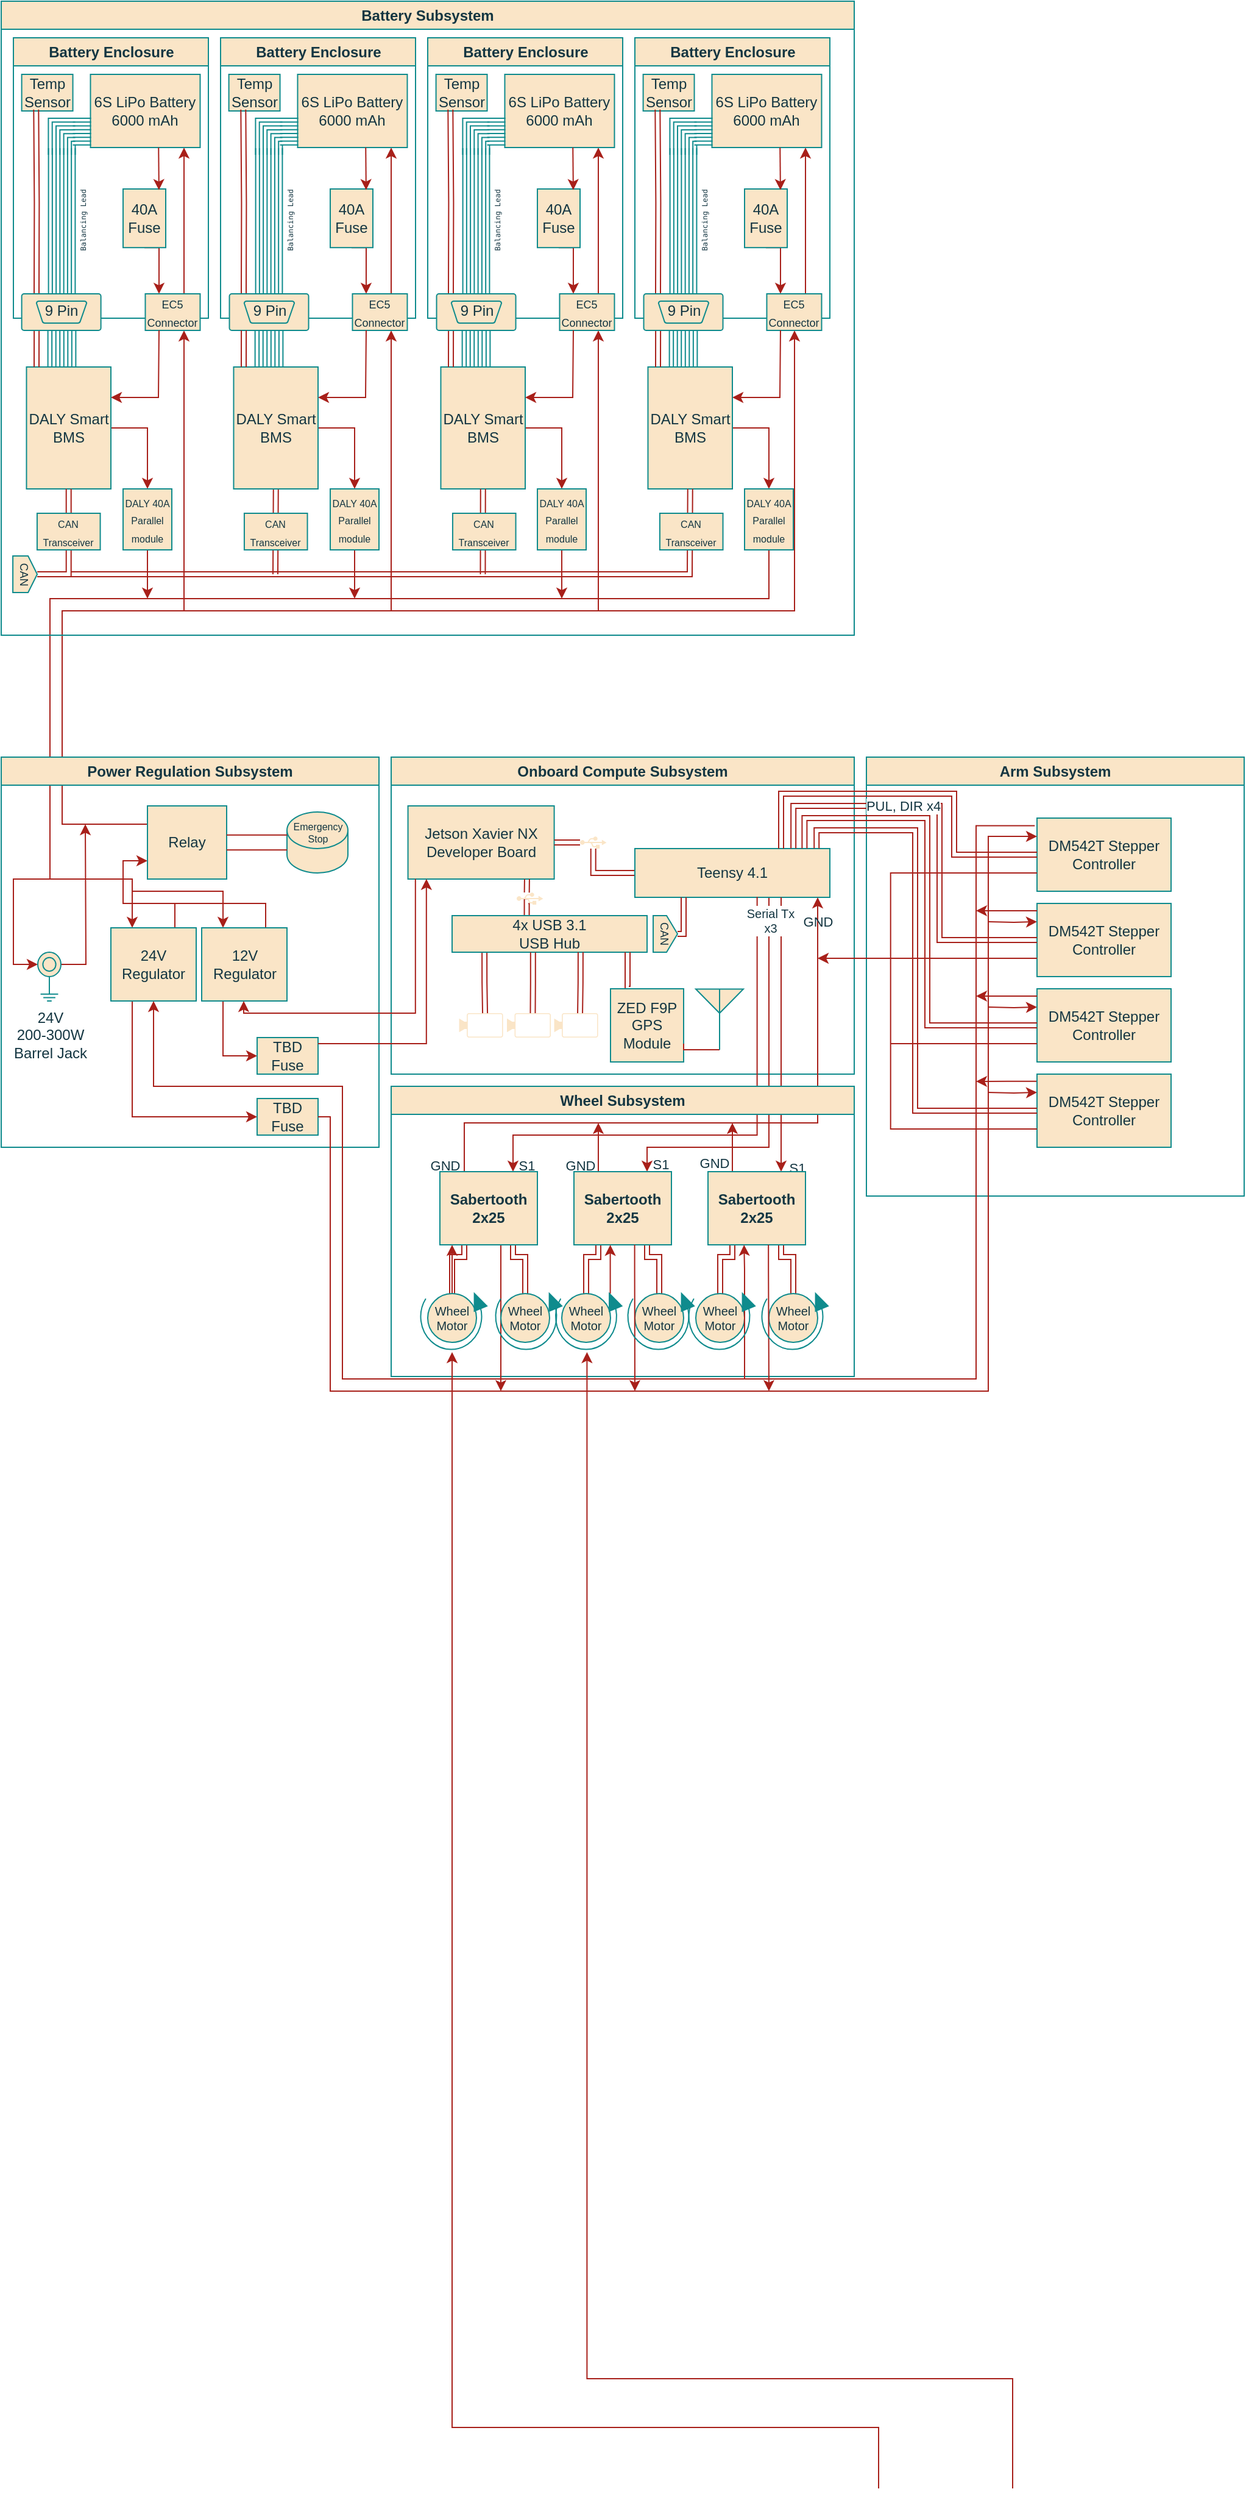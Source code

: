 <mxfile version="24.7.12">
  <diagram name="Page-1" id="U4LzexEA5z4gXmBC9XQn">
    <mxGraphModel dx="715" dy="360" grid="1" gridSize="10" guides="1" tooltips="1" connect="1" arrows="1" fold="1" page="1" pageScale="1" pageWidth="850" pageHeight="1100" background="#ffffff" math="0" shadow="0">
      <root>
        <mxCell id="0" />
        <mxCell id="1" parent="0" />
        <mxCell id="6z_8afMqLUwwlyAEEc4o-232" style="edgeStyle=orthogonalEdgeStyle;rounded=0;orthogonalLoop=1;jettySize=auto;html=1;exitX=0.5;exitY=1;exitDx=0;exitDy=0;labelBackgroundColor=none;fontColor=default;entryX=0.25;entryY=0;entryDx=0;entryDy=0;strokeColor=#A8201A;" parent="1" source="6z_8afMqLUwwlyAEEc4o-233" target="4kLDl25QIKVFQ8sIAu_H-13" edge="1">
          <mxGeometry relative="1" as="geometry">
            <mxPoint x="100" y="710" as="targetPoint" />
            <Array as="points">
              <mxPoint x="640" y="510" />
              <mxPoint x="50" y="510" />
              <mxPoint x="50" y="740" />
              <mxPoint x="117" y="740" />
            </Array>
          </mxGeometry>
        </mxCell>
        <mxCell id="6z_8afMqLUwwlyAEEc4o-218" style="edgeStyle=orthogonalEdgeStyle;rounded=0;orthogonalLoop=1;jettySize=auto;html=1;labelBackgroundColor=none;fontColor=default;exitX=0;exitY=0.25;exitDx=0;exitDy=0;strokeColor=#A8201A;" parent="1" source="4kLDl25QIKVFQ8sIAu_H-9" target="6z_8afMqLUwwlyAEEc4o-219" edge="1">
          <mxGeometry relative="1" as="geometry">
            <mxPoint x="120" y="620" as="sourcePoint" />
            <Array as="points">
              <mxPoint x="60" y="695" />
              <mxPoint x="60" y="520" />
              <mxPoint x="661" y="520" />
            </Array>
          </mxGeometry>
        </mxCell>
        <mxCell id="4kLDl25QIKVFQ8sIAu_H-2" value="Power Regulation Subsystem" style="swimlane;whiteSpace=wrap;html=1;collapsible=0;labelBackgroundColor=none;fillColor=#FAE5C7;strokeColor=#0F8B8D;fontColor=#143642;" parent="1" vertex="1">
          <mxGeometry x="10" y="640" width="310" height="320" as="geometry" />
        </mxCell>
        <mxCell id="4kLDl25QIKVFQ8sIAu_H-10" style="edgeStyle=orthogonalEdgeStyle;rounded=0;orthogonalLoop=1;jettySize=auto;html=1;fontColor=default;entryX=0;entryY=0.75;entryDx=0;entryDy=0;exitX=0.75;exitY=0;exitDx=0;exitDy=0;labelBackgroundColor=none;strokeColor=#A8201A;" parent="4kLDl25QIKVFQ8sIAu_H-2" source="4kLDl25QIKVFQ8sIAu_H-13" target="4kLDl25QIKVFQ8sIAu_H-9" edge="1">
          <mxGeometry relative="1" as="geometry">
            <mxPoint x="80" y="130" as="sourcePoint" />
            <Array as="points">
              <mxPoint x="143" y="120" />
              <mxPoint x="100" y="120" />
              <mxPoint x="100" y="85" />
            </Array>
          </mxGeometry>
        </mxCell>
        <mxCell id="4kLDl25QIKVFQ8sIAu_H-9" value="Relay" style="whiteSpace=wrap;html=1;labelBackgroundColor=none;fillColor=#FAE5C7;strokeColor=#0F8B8D;fontColor=#143642;" parent="4kLDl25QIKVFQ8sIAu_H-2" vertex="1">
          <mxGeometry x="120" y="40" width="65" height="60" as="geometry" />
        </mxCell>
        <mxCell id="CXnemEisMQlB7KgPm6j0-24" style="edgeStyle=orthogonalEdgeStyle;shape=connector;rounded=0;orthogonalLoop=1;jettySize=auto;html=1;entryX=0;entryY=0.5;entryDx=0;entryDy=0;align=center;verticalAlign=middle;fontFamily=Helvetica;fontSize=11;fontColor=default;labelBackgroundColor=none;endArrow=classic;exitX=0.25;exitY=1;exitDx=0;exitDy=0;strokeColor=#A8201A;" parent="4kLDl25QIKVFQ8sIAu_H-2" source="4kLDl25QIKVFQ8sIAu_H-13" target="4kLDl25QIKVFQ8sIAu_H-26" edge="1">
          <mxGeometry relative="1" as="geometry">
            <Array as="points">
              <mxPoint x="108" y="295" />
            </Array>
          </mxGeometry>
        </mxCell>
        <mxCell id="4kLDl25QIKVFQ8sIAu_H-13" value="24V Regulator" style="rounded=0;whiteSpace=wrap;html=1;labelBackgroundColor=none;fillColor=#FAE5C7;strokeColor=#0F8B8D;fontColor=#143642;" parent="4kLDl25QIKVFQ8sIAu_H-2" vertex="1">
          <mxGeometry x="90" y="140" width="70" height="60" as="geometry" />
        </mxCell>
        <mxCell id="4kLDl25QIKVFQ8sIAu_H-16" style="edgeStyle=orthogonalEdgeStyle;rounded=0;orthogonalLoop=1;jettySize=auto;html=1;fontColor=default;endArrow=none;endFill=0;exitX=0.75;exitY=0;exitDx=0;exitDy=0;labelBackgroundColor=none;strokeColor=#A8201A;" parent="4kLDl25QIKVFQ8sIAu_H-2" source="4kLDl25QIKVFQ8sIAu_H-14" edge="1">
          <mxGeometry relative="1" as="geometry">
            <mxPoint x="140" y="120" as="targetPoint" />
            <Array as="points">
              <mxPoint x="217" y="120" />
            </Array>
          </mxGeometry>
        </mxCell>
        <mxCell id="4kLDl25QIKVFQ8sIAu_H-18" style="edgeStyle=orthogonalEdgeStyle;rounded=0;orthogonalLoop=1;jettySize=auto;html=1;fontColor=default;entryX=0.25;entryY=0;entryDx=0;entryDy=0;labelBackgroundColor=none;strokeColor=#A8201A;" parent="4kLDl25QIKVFQ8sIAu_H-2" target="4kLDl25QIKVFQ8sIAu_H-14" edge="1">
          <mxGeometry relative="1" as="geometry">
            <mxPoint x="107" y="110" as="sourcePoint" />
            <Array as="points">
              <mxPoint x="182" y="110" />
            </Array>
          </mxGeometry>
        </mxCell>
        <mxCell id="4kLDl25QIKVFQ8sIAu_H-28" style="edgeStyle=orthogonalEdgeStyle;rounded=0;orthogonalLoop=1;jettySize=auto;html=1;fontColor=default;exitX=0.25;exitY=1;exitDx=0;exitDy=0;entryX=0;entryY=0.5;entryDx=0;entryDy=0;labelBackgroundColor=none;strokeColor=#A8201A;" parent="4kLDl25QIKVFQ8sIAu_H-2" source="4kLDl25QIKVFQ8sIAu_H-14" target="4kLDl25QIKVFQ8sIAu_H-29" edge="1">
          <mxGeometry relative="1" as="geometry">
            <mxPoint x="180" y="230" as="targetPoint" />
          </mxGeometry>
        </mxCell>
        <mxCell id="4kLDl25QIKVFQ8sIAu_H-14" value="12V Regulator" style="rounded=0;whiteSpace=wrap;html=1;labelBackgroundColor=none;fillColor=#FAE5C7;strokeColor=#0F8B8D;fontColor=#143642;" parent="4kLDl25QIKVFQ8sIAu_H-2" vertex="1">
          <mxGeometry x="164.51" y="140" width="70" height="60" as="geometry" />
        </mxCell>
        <mxCell id="4kLDl25QIKVFQ8sIAu_H-26" value="TBD&lt;div&gt;Fuse&lt;/div&gt;" style="whiteSpace=wrap;html=1;labelBackgroundColor=none;fillColor=#FAE5C7;strokeColor=#0F8B8D;fontColor=#143642;" parent="4kLDl25QIKVFQ8sIAu_H-2" vertex="1">
          <mxGeometry x="210" y="280" width="50" height="30" as="geometry" />
        </mxCell>
        <mxCell id="4kLDl25QIKVFQ8sIAu_H-29" value="TBD&lt;div&gt;Fuse&lt;/div&gt;" style="whiteSpace=wrap;html=1;labelBackgroundColor=none;fillColor=#FAE5C7;strokeColor=#0F8B8D;fontColor=#143642;" parent="4kLDl25QIKVFQ8sIAu_H-2" vertex="1">
          <mxGeometry x="210" y="230" width="50" height="30" as="geometry" />
        </mxCell>
        <mxCell id="4kLDl25QIKVFQ8sIAu_H-21" value="&lt;font style=&quot;font-size: 8px;&quot;&gt;Emergency Stop&lt;/font&gt;" style="shape=cylinder3;whiteSpace=wrap;html=1;boundedLbl=1;backgroundOutline=1;size=15;spacingTop=-41;fontSize=8;labelBackgroundColor=none;fillColor=#FAE5C7;strokeColor=#0F8B8D;fontColor=#143642;" parent="4kLDl25QIKVFQ8sIAu_H-2" vertex="1">
          <mxGeometry x="234.51" y="45" width="50" height="50" as="geometry" />
        </mxCell>
        <mxCell id="4kLDl25QIKVFQ8sIAu_H-11" style="edgeStyle=orthogonalEdgeStyle;rounded=0;orthogonalLoop=1;jettySize=auto;html=1;exitX=1;exitY=0.5;exitDx=0;exitDy=0;fontColor=default;shape=link;width=12.326;entryX=0;entryY=0.5;entryDx=0;entryDy=0;entryPerimeter=0;labelBackgroundColor=none;strokeColor=#A8201A;" parent="4kLDl25QIKVFQ8sIAu_H-2" source="4kLDl25QIKVFQ8sIAu_H-9" target="4kLDl25QIKVFQ8sIAu_H-21" edge="1">
          <mxGeometry relative="1" as="geometry">
            <mxPoint x="240" y="60" as="targetPoint" />
          </mxGeometry>
        </mxCell>
        <mxCell id="i5OIsY9urdnVdyhrmxkR-5" style="edgeStyle=orthogonalEdgeStyle;rounded=0;orthogonalLoop=1;jettySize=auto;html=1;fontFamily=Helvetica;fontSize=12;fontColor=default;exitX=1;exitY=0.25;exitDx=0;exitDy=0;exitPerimeter=0;endArrow=classic;endFill=1;labelBackgroundColor=none;strokeColor=#A8201A;" edge="1" parent="4kLDl25QIKVFQ8sIAu_H-2" source="i5OIsY9urdnVdyhrmxkR-4">
          <mxGeometry relative="1" as="geometry">
            <mxPoint x="69" y="55" as="targetPoint" />
          </mxGeometry>
        </mxCell>
        <mxCell id="i5OIsY9urdnVdyhrmxkR-6" style="edgeStyle=orthogonalEdgeStyle;rounded=0;orthogonalLoop=1;jettySize=auto;html=1;fontFamily=Helvetica;fontSize=12;fontColor=default;endArrow=none;endFill=0;exitX=0;exitY=0.25;exitDx=0;exitDy=0;exitPerimeter=0;labelBackgroundColor=none;startArrow=classic;startFill=1;strokeColor=#A8201A;" edge="1" parent="4kLDl25QIKVFQ8sIAu_H-2" source="i5OIsY9urdnVdyhrmxkR-4">
          <mxGeometry relative="1" as="geometry">
            <mxPoint x="40" y="100" as="targetPoint" />
            <Array as="points">
              <mxPoint x="10" y="170" />
              <mxPoint x="10" y="100" />
            </Array>
          </mxGeometry>
        </mxCell>
        <mxCell id="i5OIsY9urdnVdyhrmxkR-4" value="24V&lt;div&gt;200-300W&lt;/div&gt;&lt;div&gt;Barrel Jack&lt;/div&gt;" style="pointerEvents=1;verticalLabelPosition=bottom;shadow=0;dashed=0;align=center;html=1;verticalAlign=top;shape=mxgraph.electrical.miscellaneous.shielded_jack_plug;rounded=0;fontFamily=Helvetica;fontSize=12;labelBackgroundColor=none;fillColor=#FAE5C7;strokeColor=#0F8B8D;fontColor=#143642;" vertex="1" parent="4kLDl25QIKVFQ8sIAu_H-2">
          <mxGeometry x="30" y="160" width="19" height="40" as="geometry" />
        </mxCell>
        <mxCell id="CXnemEisMQlB7KgPm6j0-1" value="Onboard Compute Subsystem" style="swimlane;whiteSpace=wrap;html=1;collapsible=0;strokeWidth=1;labelBackgroundColor=none;fillColor=#FAE5C7;strokeColor=#0F8B8D;fontColor=#143642;" parent="1" vertex="1">
          <mxGeometry x="330" y="640" width="380" height="260" as="geometry" />
        </mxCell>
        <mxCell id="CXnemEisMQlB7KgPm6j0-29" style="edgeStyle=orthogonalEdgeStyle;shape=link;rounded=0;orthogonalLoop=1;jettySize=auto;html=1;entryX=0;entryY=0.5;entryDx=0;entryDy=0;align=center;verticalAlign=middle;fontFamily=Helvetica;fontSize=12;fontColor=default;labelBackgroundColor=none;endArrow=classic;width=4;flowAnimation=0;shadow=0;strokeColor=#A8201A;" parent="CXnemEisMQlB7KgPm6j0-1" source="i5OIsY9urdnVdyhrmxkR-90" target="CXnemEisMQlB7KgPm6j0-28" edge="1">
          <mxGeometry relative="1" as="geometry">
            <Array as="points">
              <mxPoint x="166" y="95" />
            </Array>
          </mxGeometry>
        </mxCell>
        <mxCell id="CXnemEisMQlB7KgPm6j0-32" value="" style="edgeStyle=orthogonalEdgeStyle;shape=link;rounded=0;orthogonalLoop=1;jettySize=auto;html=1;align=center;verticalAlign=middle;fontFamily=Helvetica;fontSize=12;fontColor=default;labelBackgroundColor=none;endArrow=classic;exitX=0.444;exitY=0.714;exitDx=0;exitDy=0;entryX=0.383;entryY=0.007;entryDx=0;entryDy=0;exitPerimeter=0;entryPerimeter=0;strokeColor=#A8201A;" parent="CXnemEisMQlB7KgPm6j0-1" source="i5OIsY9urdnVdyhrmxkR-95" target="CXnemEisMQlB7KgPm6j0-31" edge="1">
          <mxGeometry relative="1" as="geometry" />
        </mxCell>
        <mxCell id="CXnemEisMQlB7KgPm6j0-27" value="Jetson Xavier NX Developer Board" style="whiteSpace=wrap;html=1;rounded=0;align=center;verticalAlign=middle;fontFamily=Helvetica;fontSize=12;labelBackgroundColor=none;fillColor=#FAE5C7;strokeColor=#0F8B8D;fontColor=#143642;" parent="CXnemEisMQlB7KgPm6j0-1" vertex="1">
          <mxGeometry x="13.79" y="40" width="120" height="60" as="geometry" />
        </mxCell>
        <mxCell id="i5OIsY9urdnVdyhrmxkR-74" style="edgeStyle=orthogonalEdgeStyle;rounded=0;orthogonalLoop=1;jettySize=auto;html=1;fontColor=default;entryX=0.75;entryY=0;entryDx=0;entryDy=0;labelBackgroundColor=none;strokeColor=#A8201A;" edge="1" parent="CXnemEisMQlB7KgPm6j0-1" target="i5OIsY9urdnVdyhrmxkR-51">
          <mxGeometry relative="1" as="geometry">
            <mxPoint x="210" y="330" as="targetPoint" />
            <mxPoint x="310" y="91" as="sourcePoint" />
            <Array as="points">
              <mxPoint x="310" y="320" />
              <mxPoint x="210" y="320" />
            </Array>
          </mxGeometry>
        </mxCell>
        <mxCell id="i5OIsY9urdnVdyhrmxkR-77" value="S1" style="edgeLabel;html=1;align=center;verticalAlign=middle;resizable=0;points=[];labelBackgroundColor=none;fontColor=#143642;" vertex="1" connectable="0" parent="i5OIsY9urdnVdyhrmxkR-74">
          <mxGeometry x="0.911" y="-3" relative="1" as="geometry">
            <mxPoint x="14" y="9" as="offset" />
          </mxGeometry>
        </mxCell>
        <mxCell id="CXnemEisMQlB7KgPm6j0-28" value="Teensy 4.1" style="rounded=0;whiteSpace=wrap;html=1;align=center;verticalAlign=middle;fontFamily=Helvetica;fontSize=12;labelBackgroundColor=none;fillColor=#FAE5C7;strokeColor=#0F8B8D;fontColor=#143642;" parent="CXnemEisMQlB7KgPm6j0-1" vertex="1">
          <mxGeometry x="200" y="75" width="160" height="40" as="geometry" />
        </mxCell>
        <mxCell id="CXnemEisMQlB7KgPm6j0-33" style="edgeStyle=orthogonalEdgeStyle;shape=link;rounded=0;orthogonalLoop=1;jettySize=auto;html=1;align=center;verticalAlign=middle;fontFamily=Helvetica;fontSize=12;fontColor=default;labelBackgroundColor=none;endArrow=classic;entryX=0.59;entryY=0;entryDx=0;entryDy=0;entryPerimeter=0;exitX=0.166;exitY=0.964;exitDx=0;exitDy=0;exitPerimeter=0;strokeColor=#A8201A;" parent="CXnemEisMQlB7KgPm6j0-1" edge="1" target="CXnemEisMQlB7KgPm6j0-34" source="CXnemEisMQlB7KgPm6j0-31">
          <mxGeometry relative="1" as="geometry">
            <mxPoint x="70" y="180" as="targetPoint" />
            <mxPoint x="70.018" y="160" as="sourcePoint" />
          </mxGeometry>
        </mxCell>
        <mxCell id="CXnemEisMQlB7KgPm6j0-31" value="4x USB 3.1&lt;div&gt;USB Hub&lt;/div&gt;" style="whiteSpace=wrap;html=1;rounded=0;labelBackgroundColor=none;fillColor=#FAE5C7;strokeColor=#0F8B8D;fontColor=#143642;" parent="CXnemEisMQlB7KgPm6j0-1" vertex="1">
          <mxGeometry x="50" y="130" width="160" height="30" as="geometry" />
        </mxCell>
        <mxCell id="CXnemEisMQlB7KgPm6j0-34" value="" style="points=[[0,0.5,0],[0.19,0.02,0],[0.59,0,0],[0.985,0.02,0],[1,0.5,0],[0.985,0.98,0],[0.59,1,0],[0.19,0.98,0]];verticalLabelPosition=bottom;sketch=0;html=1;verticalAlign=top;aspect=fixed;align=center;pointerEvents=1;shape=mxgraph.cisco19.camera;strokeColor=none;rounded=0;fontFamily=Helvetica;fontSize=12;strokeWidth=1;perimeterSpacing=0;labelBackgroundColor=none;fillColor=#FAE5C7;fontColor=#143642;" parent="CXnemEisMQlB7KgPm6j0-1" vertex="1">
          <mxGeometry x="55.79" y="210" width="36" height="20" as="geometry" />
        </mxCell>
        <mxCell id="CXnemEisMQlB7KgPm6j0-35" style="edgeStyle=orthogonalEdgeStyle;shape=link;rounded=0;orthogonalLoop=1;jettySize=auto;html=1;align=center;verticalAlign=middle;fontFamily=Helvetica;fontSize=12;fontColor=default;labelBackgroundColor=none;endArrow=classic;entryX=0.59;entryY=0;entryDx=0;entryDy=0;entryPerimeter=0;exitX=0.415;exitY=1.005;exitDx=0;exitDy=0;exitPerimeter=0;strokeColor=#A8201A;" parent="CXnemEisMQlB7KgPm6j0-1" edge="1" target="CXnemEisMQlB7KgPm6j0-36" source="CXnemEisMQlB7KgPm6j0-31">
          <mxGeometry relative="1" as="geometry">
            <mxPoint x="112" y="180" as="targetPoint" />
            <mxPoint x="112.018" y="160" as="sourcePoint" />
          </mxGeometry>
        </mxCell>
        <mxCell id="CXnemEisMQlB7KgPm6j0-36" value="" style="points=[[0,0.5,0],[0.19,0.02,0],[0.59,0,0],[0.985,0.02,0],[1,0.5,0],[0.985,0.98,0],[0.59,1,0],[0.19,0.98,0]];verticalLabelPosition=bottom;sketch=0;html=1;verticalAlign=top;aspect=fixed;align=center;pointerEvents=1;shape=mxgraph.cisco19.camera;strokeColor=none;rounded=0;fontFamily=Helvetica;fontSize=12;strokeWidth=1;perimeterSpacing=0;labelBackgroundColor=none;fillColor=#FAE5C7;fontColor=#143642;" parent="CXnemEisMQlB7KgPm6j0-1" vertex="1">
          <mxGeometry x="95" y="210" width="36" height="20" as="geometry" />
        </mxCell>
        <mxCell id="CXnemEisMQlB7KgPm6j0-37" style="edgeStyle=orthogonalEdgeStyle;shape=link;rounded=0;orthogonalLoop=1;jettySize=auto;html=1;align=center;verticalAlign=middle;fontFamily=Helvetica;fontSize=12;fontColor=default;labelBackgroundColor=none;endArrow=classic;entryX=0.59;entryY=0;entryDx=0;entryDy=0;entryPerimeter=0;exitX=0.659;exitY=1;exitDx=0;exitDy=0;exitPerimeter=0;strokeColor=#A8201A;" parent="CXnemEisMQlB7KgPm6j0-1" edge="1" target="CXnemEisMQlB7KgPm6j0-38" source="CXnemEisMQlB7KgPm6j0-31">
          <mxGeometry relative="1" as="geometry">
            <mxPoint x="153.79" y="180" as="targetPoint" />
            <mxPoint x="153.808" y="160" as="sourcePoint" />
          </mxGeometry>
        </mxCell>
        <mxCell id="CXnemEisMQlB7KgPm6j0-38" value="" style="points=[[0,0.5,0],[0.19,0.02,0],[0.59,0,0],[0.985,0.02,0],[1,0.5,0],[0.985,0.98,0],[0.59,1,0],[0.19,0.98,0]];verticalLabelPosition=bottom;sketch=0;html=1;verticalAlign=top;aspect=fixed;align=center;pointerEvents=1;shape=mxgraph.cisco19.camera;strokeColor=none;rounded=0;fontFamily=Helvetica;fontSize=12;strokeWidth=1;perimeterSpacing=0;labelBackgroundColor=none;fillColor=#FAE5C7;fontColor=#143642;" parent="CXnemEisMQlB7KgPm6j0-1" vertex="1">
          <mxGeometry x="133.79" y="210" width="36" height="20" as="geometry" />
        </mxCell>
        <mxCell id="CXnemEisMQlB7KgPm6j0-40" style="edgeStyle=orthogonalEdgeStyle;shape=link;rounded=0;orthogonalLoop=1;jettySize=auto;html=1;align=center;verticalAlign=middle;fontFamily=Helvetica;fontSize=12;fontColor=default;labelBackgroundColor=none;endArrow=classic;entryX=0.25;entryY=0;entryDx=0;entryDy=0;strokeColor=#A8201A;" parent="CXnemEisMQlB7KgPm6j0-1" edge="1" target="i5OIsY9urdnVdyhrmxkR-7">
          <mxGeometry relative="1" as="geometry">
            <mxPoint x="194" y="180" as="targetPoint" />
            <mxPoint x="194.018" y="160" as="sourcePoint" />
            <Array as="points">
              <mxPoint x="194" y="190" />
            </Array>
          </mxGeometry>
        </mxCell>
        <mxCell id="i5OIsY9urdnVdyhrmxkR-7" value="ZED F9P&lt;div&gt;GPS Module&lt;/div&gt;" style="whiteSpace=wrap;html=1;rounded=0;align=center;verticalAlign=middle;fontFamily=Helvetica;fontSize=12;labelBackgroundColor=none;fillColor=#FAE5C7;strokeColor=#0F8B8D;fontColor=#143642;" vertex="1" parent="CXnemEisMQlB7KgPm6j0-1">
          <mxGeometry x="180" y="190" width="60" height="60" as="geometry" />
        </mxCell>
        <mxCell id="i5OIsY9urdnVdyhrmxkR-10" value="" style="edgeStyle=orthogonalEdgeStyle;rounded=0;orthogonalLoop=1;jettySize=auto;html=1;fontFamily=Helvetica;fontSize=12;fontColor=default;exitX=0.5;exitY=1;exitDx=0;exitDy=0;exitPerimeter=0;endArrow=none;endFill=0;entryX=1;entryY=0.75;entryDx=0;entryDy=0;labelBackgroundColor=none;strokeColor=#A8201A;" edge="1" parent="CXnemEisMQlB7KgPm6j0-1" source="i5OIsY9urdnVdyhrmxkR-9" target="i5OIsY9urdnVdyhrmxkR-7">
          <mxGeometry relative="1" as="geometry">
            <mxPoint x="290" y="190" as="targetPoint" />
            <Array as="points">
              <mxPoint x="240" y="240" />
            </Array>
          </mxGeometry>
        </mxCell>
        <mxCell id="i5OIsY9urdnVdyhrmxkR-9" value="" style="verticalLabelPosition=bottom;shadow=0;dashed=0;align=center;html=1;verticalAlign=top;shape=mxgraph.electrical.radio.aerial_-_antenna_2;rounded=0;fontFamily=Helvetica;fontSize=12;labelBackgroundColor=none;fillColor=#FAE5C7;strokeColor=#0F8B8D;fontColor=#143642;" vertex="1" parent="CXnemEisMQlB7KgPm6j0-1">
          <mxGeometry x="250" y="190" width="39" height="50" as="geometry" />
        </mxCell>
        <mxCell id="i5OIsY9urdnVdyhrmxkR-91" value="" style="edgeStyle=orthogonalEdgeStyle;shape=link;rounded=0;orthogonalLoop=1;jettySize=auto;html=1;entryX=0;entryY=0.5;entryDx=0;entryDy=0;align=center;verticalAlign=middle;fontFamily=Helvetica;fontSize=12;fontColor=default;labelBackgroundColor=none;endArrow=classic;width=4;flowAnimation=0;shadow=0;strokeColor=#A8201A;" edge="1" parent="CXnemEisMQlB7KgPm6j0-1" source="CXnemEisMQlB7KgPm6j0-27" target="i5OIsY9urdnVdyhrmxkR-90">
          <mxGeometry relative="1" as="geometry">
            <mxPoint x="464" y="610" as="sourcePoint" />
            <mxPoint x="530" y="610" as="targetPoint" />
          </mxGeometry>
        </mxCell>
        <mxCell id="i5OIsY9urdnVdyhrmxkR-90" value="" style="sketch=0;aspect=fixed;pointerEvents=1;shadow=0;dashed=0;html=1;strokeColor=none;labelPosition=center;verticalLabelPosition=bottom;verticalAlign=top;align=center;shape=mxgraph.mscae.enterprise.usb;labelBackgroundColor=none;fillColor=#FAE5C7;fontColor=#143642;" vertex="1" parent="CXnemEisMQlB7KgPm6j0-1">
          <mxGeometry x="155" y="65" width="21.74" height="10" as="geometry" />
        </mxCell>
        <mxCell id="i5OIsY9urdnVdyhrmxkR-95" value="" style="sketch=0;aspect=fixed;pointerEvents=1;shadow=0;dashed=0;html=1;strokeColor=none;labelPosition=center;verticalLabelPosition=bottom;verticalAlign=top;align=center;shape=mxgraph.mscae.enterprise.usb;labelBackgroundColor=none;fillColor=#FAE5C7;fontColor=#143642;" vertex="1" parent="CXnemEisMQlB7KgPm6j0-1">
          <mxGeometry x="103" y="111" width="21.74" height="10" as="geometry" />
        </mxCell>
        <mxCell id="i5OIsY9urdnVdyhrmxkR-96" value="" style="edgeStyle=orthogonalEdgeStyle;shape=link;rounded=0;orthogonalLoop=1;jettySize=auto;html=1;align=center;verticalAlign=middle;fontFamily=Helvetica;fontSize=12;fontColor=default;labelBackgroundColor=none;endArrow=classic;exitX=0.814;exitY=1;exitDx=0;exitDy=0;entryX=0.383;entryY=0.007;entryDx=0;entryDy=0;exitPerimeter=0;entryPerimeter=0;strokeColor=#A8201A;" edge="1" parent="CXnemEisMQlB7KgPm6j0-1" source="CXnemEisMQlB7KgPm6j0-27" target="i5OIsY9urdnVdyhrmxkR-95">
          <mxGeometry relative="1" as="geometry">
            <mxPoint x="440" y="640" as="sourcePoint" />
            <mxPoint x="441" y="670" as="targetPoint" />
          </mxGeometry>
        </mxCell>
        <mxCell id="i5OIsY9urdnVdyhrmxkR-106" style="edgeStyle=orthogonalEdgeStyle;rounded=0;orthogonalLoop=1;jettySize=auto;html=1;entryX=0.25;entryY=1;entryDx=0;entryDy=0;fontColor=default;exitX=0.5;exitY=0;exitDx=0;exitDy=0;shape=link;labelBackgroundColor=none;strokeColor=#A8201A;" edge="1" parent="CXnemEisMQlB7KgPm6j0-1" source="i5OIsY9urdnVdyhrmxkR-105" target="CXnemEisMQlB7KgPm6j0-28">
          <mxGeometry relative="1" as="geometry" />
        </mxCell>
        <mxCell id="i5OIsY9urdnVdyhrmxkR-105" value="&lt;font style=&quot;font-size: 9px;&quot;&gt;CAN&lt;/font&gt;" style="shape=offPageConnector;whiteSpace=wrap;html=1;rotation=90;horizontal=1;flipV=1;labelBackgroundColor=none;size=0.45;fillColor=#FAE5C7;strokeColor=#0F8B8D;fontColor=#143642;" vertex="1" parent="CXnemEisMQlB7KgPm6j0-1">
          <mxGeometry x="210" y="135" width="30" height="20" as="geometry" />
        </mxCell>
        <mxCell id="6z_8afMqLUwwlyAEEc4o-169" value="Battery Subsystem" style="swimlane;whiteSpace=wrap;html=1;collapsible=0;labelBackgroundColor=none;fillColor=#FAE5C7;strokeColor=#0F8B8D;fontColor=#143642;" parent="1" vertex="1">
          <mxGeometry x="10" y="20" width="700" height="520" as="geometry" />
        </mxCell>
        <mxCell id="nOU4_NgVh6XaABi12xhm-1" value="Battery Enclosure" style="swimlane;whiteSpace=wrap;html=1;spacingLeft=1;labelBackgroundColor=none;rounded=0;collapsible=0;fillColor=#FAE5C7;strokeColor=#0F8B8D;fontColor=#143642;" parent="6z_8afMqLUwwlyAEEc4o-169" vertex="1">
          <mxGeometry x="10" y="30" width="160" height="230" as="geometry">
            <mxRectangle x="30" y="10" width="140" height="30" as="alternateBounds" />
          </mxGeometry>
        </mxCell>
        <mxCell id="6z_8afMqLUwwlyAEEc4o-11" style="edgeStyle=orthogonalEdgeStyle;rounded=0;orthogonalLoop=1;jettySize=auto;html=1;exitX=0.5;exitY=1;exitDx=0;exitDy=0;entryX=0.25;entryY=0;entryDx=0;entryDy=0;fontColor=default;labelBackgroundColor=none;strokeColor=#A8201A;" parent="nOU4_NgVh6XaABi12xhm-1" source="6z_8afMqLUwwlyAEEc4o-6" target="nOU4_NgVh6XaABi12xhm-57" edge="1">
          <mxGeometry relative="1" as="geometry" />
        </mxCell>
        <mxCell id="6z_8afMqLUwwlyAEEc4o-12" style="edgeStyle=orthogonalEdgeStyle;rounded=0;orthogonalLoop=1;jettySize=auto;html=1;entryX=0.853;entryY=1;entryDx=0;entryDy=0;entryPerimeter=0;fontColor=default;labelBackgroundColor=none;strokeColor=#A8201A;" parent="nOU4_NgVh6XaABi12xhm-1" source="nOU4_NgVh6XaABi12xhm-57" target="nOU4_NgVh6XaABi12xhm-2" edge="1">
          <mxGeometry relative="1" as="geometry">
            <mxPoint x="133.2" y="89.04" as="targetPoint" />
            <Array as="points">
              <mxPoint x="140" y="180" />
              <mxPoint x="140" y="180" />
            </Array>
          </mxGeometry>
        </mxCell>
        <mxCell id="nOU4_NgVh6XaABi12xhm-2" value="6S LiPo Battery&lt;div&gt;6000 mAh&lt;/div&gt;" style="rounded=0;whiteSpace=wrap;html=1;labelBackgroundColor=none;fillColor=#FAE5C7;strokeColor=#0F8B8D;fontColor=#143642;" parent="nOU4_NgVh6XaABi12xhm-1" vertex="1">
          <mxGeometry x="63.24" y="30" width="90" height="60" as="geometry" />
        </mxCell>
        <mxCell id="nOU4_NgVh6XaABi12xhm-8" value="&lt;pre style=&quot;font-size: 6px; line-height: 0%;&quot;&gt;Balancing Lead&lt;/pre&gt;" style="verticalLabelPosition=bottom;shadow=0;align=center;html=1;verticalAlign=top;shape=mxgraph.electrical.transmission.8_line_bus;rotation=-90;spacingLeft=0;spacingTop=-6;labelBackgroundColor=none;rounded=0;fillColor=#FAE5C7;strokeColor=#0F8B8D;fontColor=#143642;" parent="nOU4_NgVh6XaABi12xhm-1" vertex="1">
          <mxGeometry x="-20" y="139.26" width="119.51" height="21.91" as="geometry" />
        </mxCell>
        <mxCell id="6z_8afMqLUwwlyAEEc4o-162" style="edgeStyle=orthogonalEdgeStyle;rounded=0;orthogonalLoop=1;jettySize=auto;html=1;labelBackgroundColor=none;fontColor=default;strokeColor=#A8201A;" parent="nOU4_NgVh6XaABi12xhm-1" target="nOU4_NgVh6XaABi12xhm-57" edge="1">
          <mxGeometry relative="1" as="geometry">
            <mxPoint x="140" y="470" as="sourcePoint" />
            <Array as="points">
              <mxPoint x="140" y="350" />
              <mxPoint x="140" y="350" />
            </Array>
          </mxGeometry>
        </mxCell>
        <mxCell id="nOU4_NgVh6XaABi12xhm-57" value="&lt;font style=&quot;font-size: 9px;&quot;&gt;EC5 Connector&lt;/font&gt;" style="whiteSpace=wrap;html=1;rounded=0;labelBackgroundColor=none;fillColor=#FAE5C7;strokeColor=#0F8B8D;fontColor=#143642;" parent="nOU4_NgVh6XaABi12xhm-1" vertex="1">
          <mxGeometry x="108.24" y="210" width="45" height="30" as="geometry" />
        </mxCell>
        <mxCell id="6z_8afMqLUwwlyAEEc4o-6" value="40A Fuse" style="whiteSpace=wrap;html=1;labelBackgroundColor=none;fillColor=#FAE5C7;strokeColor=#0F8B8D;fontColor=#143642;" parent="nOU4_NgVh6XaABi12xhm-1" vertex="1">
          <mxGeometry x="90.0" y="124.0" width="35" height="48.09" as="geometry" />
        </mxCell>
        <mxCell id="6z_8afMqLUwwlyAEEc4o-13" value="" style="verticalLabelPosition=bottom;shadow=0;dashed=0;align=center;html=1;verticalAlign=top;shape=mxgraph.electrical.transmission.eightLineBusElbow;notch=180;rotation=-180;labelBackgroundColor=none;fillColor=#FAE5C7;strokeColor=#0F8B8D;fontColor=#143642;" parent="nOU4_NgVh6XaABi12xhm-1" vertex="1">
          <mxGeometry x="28.71" y="66" width="22.03" height="30" as="geometry" />
        </mxCell>
        <mxCell id="6z_8afMqLUwwlyAEEc4o-15" value="&lt;pre style=&quot;font-size: 6px; line-height: 0%;&quot;&gt;&lt;br&gt;&lt;/pre&gt;" style="verticalLabelPosition=bottom;shadow=0;align=center;html=1;verticalAlign=top;shape=mxgraph.electrical.transmission.8_line_bus;rotation=-180;spacingLeft=0;spacingTop=-6;labelBackgroundColor=none;rounded=0;fillColor=#FAE5C7;strokeColor=#0F8B8D;fontColor=#143642;" parent="nOU4_NgVh6XaABi12xhm-1" vertex="1">
          <mxGeometry x="48.77" y="66" width="15.02" height="21.91" as="geometry" />
        </mxCell>
        <mxCell id="6z_8afMqLUwwlyAEEc4o-3" value="Temp&lt;div&gt;Sensor&lt;/div&gt;" style="whiteSpace=wrap;html=1;labelBackgroundColor=none;fillColor=#FAE5C7;strokeColor=#0F8B8D;fontColor=#143642;" parent="nOU4_NgVh6XaABi12xhm-1" vertex="1">
          <mxGeometry x="6.8" y="30" width="41.97" height="30" as="geometry" />
        </mxCell>
        <mxCell id="6z_8afMqLUwwlyAEEc4o-18" style="edgeStyle=orthogonalEdgeStyle;rounded=0;orthogonalLoop=1;jettySize=auto;html=1;fontColor=default;shape=link;labelBackgroundColor=none;strokeColor=#A8201A;" parent="nOU4_NgVh6XaABi12xhm-1" edge="1">
          <mxGeometry relative="1" as="geometry">
            <mxPoint x="18.661" y="58.89" as="sourcePoint" />
            <mxPoint x="19" y="210" as="targetPoint" />
            <Array as="points" />
          </mxGeometry>
        </mxCell>
        <mxCell id="6z_8afMqLUwwlyAEEc4o-170" style="edgeStyle=orthogonalEdgeStyle;rounded=0;orthogonalLoop=1;jettySize=auto;html=1;entryX=0.841;entryY=0.019;entryDx=0;entryDy=0;entryPerimeter=0;fontColor=default;exitX=0.621;exitY=1.001;exitDx=0;exitDy=0;exitPerimeter=0;labelBackgroundColor=none;strokeColor=#A8201A;" parent="nOU4_NgVh6XaABi12xhm-1" source="nOU4_NgVh6XaABi12xhm-2" target="6z_8afMqLUwwlyAEEc4o-6" edge="1">
          <mxGeometry relative="1" as="geometry" />
        </mxCell>
        <mxCell id="6z_8afMqLUwwlyAEEc4o-166" value="" style="edgeStyle=orthogonalEdgeStyle;rounded=0;orthogonalLoop=1;jettySize=auto;html=1;exitX=1;exitY=0.5;exitDx=0;exitDy=0;entryX=0.5;entryY=0;entryDx=0;entryDy=0;labelBackgroundColor=none;fontColor=default;strokeColor=#A8201A;" parent="6z_8afMqLUwwlyAEEc4o-169" source="nOU4_NgVh6XaABi12xhm-118" target="6z_8afMqLUwwlyAEEc4o-165" edge="1">
          <mxGeometry relative="1" as="geometry">
            <Array as="points" />
          </mxGeometry>
        </mxCell>
        <mxCell id="nOU4_NgVh6XaABi12xhm-118" value="DALY Smart BMS" style="whiteSpace=wrap;html=1;labelBackgroundColor=none;fillColor=#FAE5C7;strokeColor=#0F8B8D;fontColor=#143642;" parent="6z_8afMqLUwwlyAEEc4o-169" vertex="1">
          <mxGeometry x="20.74" y="300" width="69.26" height="100" as="geometry" />
        </mxCell>
        <mxCell id="nOU4_NgVh6XaABi12xhm-53" value="&lt;pre style=&quot;font-size: 6px; line-height: 0%;&quot;&gt;&lt;br&gt;&lt;/pre&gt;" style="verticalLabelPosition=bottom;shadow=0;align=center;html=1;verticalAlign=top;shape=mxgraph.electrical.transmission.8_line_bus;rotation=90;spacingLeft=0;spacingTop=-6;labelBackgroundColor=none;rounded=0;fillColor=#FAE5C7;strokeColor=#0F8B8D;fontColor=#143642;" parent="6z_8afMqLUwwlyAEEc4o-169" vertex="1">
          <mxGeometry x="34.55" y="273.71" width="30.41" height="22.87" as="geometry" />
        </mxCell>
        <mxCell id="6z_8afMqLUwwlyAEEc4o-19" style="edgeStyle=elbowEdgeStyle;rounded=0;orthogonalLoop=1;jettySize=auto;html=1;fontColor=default;shape=link;labelBackgroundColor=none;strokeColor=#A8201A;" parent="6z_8afMqLUwwlyAEEc4o-169" edge="1">
          <mxGeometry relative="1" as="geometry">
            <mxPoint x="29.056" y="270" as="sourcePoint" />
            <mxPoint x="29" y="300" as="targetPoint" />
          </mxGeometry>
        </mxCell>
        <mxCell id="6z_8afMqLUwwlyAEEc4o-20" style="edgeStyle=elbowEdgeStyle;rounded=0;orthogonalLoop=1;jettySize=auto;html=1;entryX=1;entryY=0.25;entryDx=0;entryDy=0;fontColor=default;labelBackgroundColor=none;exitX=0.25;exitY=1;exitDx=0;exitDy=0;strokeColor=#A8201A;" parent="6z_8afMqLUwwlyAEEc4o-169" source="nOU4_NgVh6XaABi12xhm-57" target="nOU4_NgVh6XaABi12xhm-118" edge="1">
          <mxGeometry relative="1" as="geometry">
            <mxPoint x="130" y="270" as="sourcePoint" />
            <mxPoint x="130" y="341.21" as="targetPoint" />
            <Array as="points">
              <mxPoint x="129" y="310" />
            </Array>
          </mxGeometry>
        </mxCell>
        <mxCell id="nOU4_NgVh6XaABi12xhm-6" value="&lt;p style=&quot;line-height: 105%;&quot;&gt;9 Pin&lt;/p&gt;" style="pointerEvents=1;verticalLabelPosition=bottom;shadow=0;dashed=0;align=center;html=1;verticalAlign=top;shape=mxgraph.electrical.miscellaneous.small_d_connector;horizontal=1;spacingLeft=0;spacingBottom=0;spacing=0;spacingTop=-39;labelBackgroundColor=none;rounded=0;fillColor=#FAE5C7;strokeColor=#0F8B8D;fontColor=#143642;" parent="6z_8afMqLUwwlyAEEc4o-169" vertex="1">
          <mxGeometry x="16.8" y="240" width="65" height="30" as="geometry" />
        </mxCell>
        <mxCell id="6z_8afMqLUwwlyAEEc4o-168" style="edgeStyle=orthogonalEdgeStyle;rounded=0;orthogonalLoop=1;jettySize=auto;html=1;exitX=0.5;exitY=1;exitDx=0;exitDy=0;labelBackgroundColor=none;fontColor=default;strokeColor=#A8201A;" parent="6z_8afMqLUwwlyAEEc4o-169" source="6z_8afMqLUwwlyAEEc4o-165" edge="1">
          <mxGeometry relative="1" as="geometry">
            <mxPoint x="120" y="490" as="targetPoint" />
          </mxGeometry>
        </mxCell>
        <mxCell id="6z_8afMqLUwwlyAEEc4o-165" value="&lt;font style=&quot;font-size: 8px;&quot;&gt;DALY 40A Parallel module&lt;/font&gt;" style="whiteSpace=wrap;html=1;labelBackgroundColor=none;fillColor=#FAE5C7;strokeColor=#0F8B8D;fontColor=#143642;" parent="6z_8afMqLUwwlyAEEc4o-169" vertex="1">
          <mxGeometry x="100" y="400" width="40" height="50" as="geometry" />
        </mxCell>
        <mxCell id="6z_8afMqLUwwlyAEEc4o-171" value="Battery Enclosure" style="swimlane;whiteSpace=wrap;html=1;spacingLeft=1;labelBackgroundColor=none;rounded=0;collapsible=0;fillColor=#FAE5C7;strokeColor=#0F8B8D;fontColor=#143642;" parent="6z_8afMqLUwwlyAEEc4o-169" vertex="1">
          <mxGeometry x="180" y="30" width="160" height="230" as="geometry">
            <mxRectangle x="30" y="10" width="140" height="30" as="alternateBounds" />
          </mxGeometry>
        </mxCell>
        <mxCell id="6z_8afMqLUwwlyAEEc4o-172" style="edgeStyle=orthogonalEdgeStyle;rounded=0;orthogonalLoop=1;jettySize=auto;html=1;exitX=0.5;exitY=1;exitDx=0;exitDy=0;entryX=0.25;entryY=0;entryDx=0;entryDy=0;fontColor=default;labelBackgroundColor=none;strokeColor=#A8201A;" parent="6z_8afMqLUwwlyAEEc4o-171" source="6z_8afMqLUwwlyAEEc4o-178" target="6z_8afMqLUwwlyAEEc4o-177" edge="1">
          <mxGeometry relative="1" as="geometry" />
        </mxCell>
        <mxCell id="6z_8afMqLUwwlyAEEc4o-173" style="edgeStyle=orthogonalEdgeStyle;rounded=0;orthogonalLoop=1;jettySize=auto;html=1;entryX=0.853;entryY=1;entryDx=0;entryDy=0;entryPerimeter=0;fontColor=default;labelBackgroundColor=none;strokeColor=#A8201A;" parent="6z_8afMqLUwwlyAEEc4o-171" source="6z_8afMqLUwwlyAEEc4o-177" target="6z_8afMqLUwwlyAEEc4o-174" edge="1">
          <mxGeometry relative="1" as="geometry">
            <mxPoint x="133.2" y="89.04" as="targetPoint" />
            <Array as="points">
              <mxPoint x="140" y="180" />
              <mxPoint x="140" y="180" />
            </Array>
          </mxGeometry>
        </mxCell>
        <mxCell id="6z_8afMqLUwwlyAEEc4o-174" value="6S LiPo Battery&lt;div&gt;6000 mAh&lt;/div&gt;" style="rounded=0;whiteSpace=wrap;html=1;labelBackgroundColor=none;fillColor=#FAE5C7;strokeColor=#0F8B8D;fontColor=#143642;" parent="6z_8afMqLUwwlyAEEc4o-171" vertex="1">
          <mxGeometry x="63.24" y="30" width="90" height="60" as="geometry" />
        </mxCell>
        <mxCell id="6z_8afMqLUwwlyAEEc4o-175" value="&lt;pre style=&quot;font-size: 6px; line-height: 0%;&quot;&gt;Balancing Lead&lt;/pre&gt;" style="verticalLabelPosition=bottom;shadow=0;align=center;html=1;verticalAlign=top;shape=mxgraph.electrical.transmission.8_line_bus;rotation=-90;spacingLeft=0;spacingTop=-6;labelBackgroundColor=none;rounded=0;fillColor=#FAE5C7;strokeColor=#0F8B8D;fontColor=#143642;" parent="6z_8afMqLUwwlyAEEc4o-171" vertex="1">
          <mxGeometry x="-20" y="139.26" width="119.51" height="21.91" as="geometry" />
        </mxCell>
        <mxCell id="6z_8afMqLUwwlyAEEc4o-176" style="edgeStyle=orthogonalEdgeStyle;rounded=0;orthogonalLoop=1;jettySize=auto;html=1;labelBackgroundColor=none;fontColor=default;strokeColor=#A8201A;" parent="6z_8afMqLUwwlyAEEc4o-171" target="6z_8afMqLUwwlyAEEc4o-177" edge="1">
          <mxGeometry relative="1" as="geometry">
            <mxPoint x="140" y="470" as="sourcePoint" />
            <Array as="points">
              <mxPoint x="140" y="350" />
              <mxPoint x="140" y="350" />
            </Array>
          </mxGeometry>
        </mxCell>
        <mxCell id="6z_8afMqLUwwlyAEEc4o-177" value="&lt;font style=&quot;font-size: 9px;&quot;&gt;EC5 Connector&lt;/font&gt;" style="whiteSpace=wrap;html=1;rounded=0;labelBackgroundColor=none;fillColor=#FAE5C7;strokeColor=#0F8B8D;fontColor=#143642;" parent="6z_8afMqLUwwlyAEEc4o-171" vertex="1">
          <mxGeometry x="108.24" y="210" width="45" height="30" as="geometry" />
        </mxCell>
        <mxCell id="6z_8afMqLUwwlyAEEc4o-178" value="40A Fuse" style="whiteSpace=wrap;html=1;labelBackgroundColor=none;fillColor=#FAE5C7;strokeColor=#0F8B8D;fontColor=#143642;" parent="6z_8afMqLUwwlyAEEc4o-171" vertex="1">
          <mxGeometry x="90.0" y="124.0" width="35" height="48.09" as="geometry" />
        </mxCell>
        <mxCell id="6z_8afMqLUwwlyAEEc4o-179" value="" style="verticalLabelPosition=bottom;shadow=0;dashed=0;align=center;html=1;verticalAlign=top;shape=mxgraph.electrical.transmission.eightLineBusElbow;notch=180;rotation=-180;labelBackgroundColor=none;fillColor=#FAE5C7;strokeColor=#0F8B8D;fontColor=#143642;" parent="6z_8afMqLUwwlyAEEc4o-171" vertex="1">
          <mxGeometry x="28.71" y="66" width="22.03" height="30" as="geometry" />
        </mxCell>
        <mxCell id="6z_8afMqLUwwlyAEEc4o-180" value="&lt;pre style=&quot;font-size: 6px; line-height: 0%;&quot;&gt;&lt;br&gt;&lt;/pre&gt;" style="verticalLabelPosition=bottom;shadow=0;align=center;html=1;verticalAlign=top;shape=mxgraph.electrical.transmission.8_line_bus;rotation=-180;spacingLeft=0;spacingTop=-6;labelBackgroundColor=none;rounded=0;fillColor=#FAE5C7;strokeColor=#0F8B8D;fontColor=#143642;" parent="6z_8afMqLUwwlyAEEc4o-171" vertex="1">
          <mxGeometry x="48.77" y="66" width="15.02" height="21.91" as="geometry" />
        </mxCell>
        <mxCell id="6z_8afMqLUwwlyAEEc4o-181" value="Temp&lt;div&gt;Sensor&lt;/div&gt;" style="whiteSpace=wrap;html=1;labelBackgroundColor=none;fillColor=#FAE5C7;strokeColor=#0F8B8D;fontColor=#143642;" parent="6z_8afMqLUwwlyAEEc4o-171" vertex="1">
          <mxGeometry x="6.8" y="30" width="41.97" height="30" as="geometry" />
        </mxCell>
        <mxCell id="6z_8afMqLUwwlyAEEc4o-182" style="edgeStyle=orthogonalEdgeStyle;rounded=0;orthogonalLoop=1;jettySize=auto;html=1;fontColor=default;shape=link;labelBackgroundColor=none;strokeColor=#A8201A;" parent="6z_8afMqLUwwlyAEEc4o-171" edge="1">
          <mxGeometry relative="1" as="geometry">
            <mxPoint x="18.661" y="58.89" as="sourcePoint" />
            <mxPoint x="19" y="210" as="targetPoint" />
            <Array as="points" />
          </mxGeometry>
        </mxCell>
        <mxCell id="6z_8afMqLUwwlyAEEc4o-183" style="edgeStyle=orthogonalEdgeStyle;rounded=0;orthogonalLoop=1;jettySize=auto;html=1;entryX=0.841;entryY=0.019;entryDx=0;entryDy=0;entryPerimeter=0;fontColor=default;exitX=0.621;exitY=1.001;exitDx=0;exitDy=0;exitPerimeter=0;labelBackgroundColor=none;strokeColor=#A8201A;" parent="6z_8afMqLUwwlyAEEc4o-171" source="6z_8afMqLUwwlyAEEc4o-174" target="6z_8afMqLUwwlyAEEc4o-178" edge="1">
          <mxGeometry relative="1" as="geometry" />
        </mxCell>
        <mxCell id="CXnemEisMQlB7KgPm6j0-4" value="&lt;p style=&quot;line-height: 105%;&quot;&gt;9 Pin&lt;/p&gt;" style="pointerEvents=1;verticalLabelPosition=bottom;shadow=0;dashed=0;align=center;html=1;verticalAlign=top;shape=mxgraph.electrical.miscellaneous.small_d_connector;horizontal=1;spacingLeft=0;spacingBottom=0;spacing=0;spacingTop=-39;labelBackgroundColor=none;rounded=0;fillColor=#FAE5C7;strokeColor=#0F8B8D;fontColor=#143642;" parent="6z_8afMqLUwwlyAEEc4o-171" vertex="1">
          <mxGeometry x="7.26" y="210" width="65" height="30" as="geometry" />
        </mxCell>
        <mxCell id="6z_8afMqLUwwlyAEEc4o-184" value="" style="edgeStyle=orthogonalEdgeStyle;rounded=0;orthogonalLoop=1;jettySize=auto;html=1;exitX=1;exitY=0.5;exitDx=0;exitDy=0;entryX=0.5;entryY=0;entryDx=0;entryDy=0;labelBackgroundColor=none;fontColor=default;strokeColor=#A8201A;" parent="6z_8afMqLUwwlyAEEc4o-169" source="6z_8afMqLUwwlyAEEc4o-185" target="6z_8afMqLUwwlyAEEc4o-191" edge="1">
          <mxGeometry relative="1" as="geometry">
            <Array as="points" />
          </mxGeometry>
        </mxCell>
        <mxCell id="5vFk3YhiuI77391CFOQ8-2" style="edgeStyle=none;curved=1;rounded=0;orthogonalLoop=1;jettySize=auto;html=1;fontFamily=Architects Daughter;fontSource=https%3A%2F%2Ffonts.googleapis.com%2Fcss%3Ffamily%3DArchitects%2BDaughter;fontSize=16;endArrow=open;sourcePerimeterSpacing=8;targetPerimeterSpacing=8;shape=link;entryX=0.5;entryY=1;entryDx=0;entryDy=0;labelBackgroundColor=none;fontColor=default;strokeColor=#A8201A;" parent="6z_8afMqLUwwlyAEEc4o-169" target="6z_8afMqLUwwlyAEEc4o-185" edge="1">
          <mxGeometry relative="1" as="geometry">
            <mxPoint x="230" y="480" as="targetPoint" />
            <mxPoint x="225" y="470" as="sourcePoint" />
          </mxGeometry>
        </mxCell>
        <mxCell id="6z_8afMqLUwwlyAEEc4o-185" value="DALY Smart BMS" style="whiteSpace=wrap;html=1;labelBackgroundColor=none;fillColor=#FAE5C7;strokeColor=#0F8B8D;fontColor=#143642;" parent="6z_8afMqLUwwlyAEEc4o-169" vertex="1">
          <mxGeometry x="190.74" y="300" width="69.26" height="100" as="geometry" />
        </mxCell>
        <mxCell id="6z_8afMqLUwwlyAEEc4o-186" value="&lt;pre style=&quot;font-size: 6px; line-height: 0%;&quot;&gt;&lt;br&gt;&lt;/pre&gt;" style="verticalLabelPosition=bottom;shadow=0;align=center;html=1;verticalAlign=top;shape=mxgraph.electrical.transmission.8_line_bus;rotation=90;spacingLeft=0;spacingTop=-6;labelBackgroundColor=none;rounded=0;fillColor=#FAE5C7;strokeColor=#0F8B8D;fontColor=#143642;" parent="6z_8afMqLUwwlyAEEc4o-169" vertex="1">
          <mxGeometry x="204.55" y="273.71" width="30.41" height="22.87" as="geometry" />
        </mxCell>
        <mxCell id="6z_8afMqLUwwlyAEEc4o-187" style="edgeStyle=elbowEdgeStyle;rounded=0;orthogonalLoop=1;jettySize=auto;html=1;fontColor=default;shape=link;labelBackgroundColor=none;strokeColor=#A8201A;" parent="6z_8afMqLUwwlyAEEc4o-169" edge="1">
          <mxGeometry relative="1" as="geometry">
            <mxPoint x="199.056" y="270" as="sourcePoint" />
            <mxPoint x="199" y="300" as="targetPoint" />
          </mxGeometry>
        </mxCell>
        <mxCell id="6z_8afMqLUwwlyAEEc4o-188" style="edgeStyle=elbowEdgeStyle;rounded=0;orthogonalLoop=1;jettySize=auto;html=1;entryX=1;entryY=0.25;entryDx=0;entryDy=0;fontColor=default;labelBackgroundColor=none;exitX=0.25;exitY=1;exitDx=0;exitDy=0;strokeColor=#A8201A;" parent="6z_8afMqLUwwlyAEEc4o-169" source="6z_8afMqLUwwlyAEEc4o-177" target="6z_8afMqLUwwlyAEEc4o-185" edge="1">
          <mxGeometry relative="1" as="geometry">
            <mxPoint x="300" y="270" as="sourcePoint" />
            <mxPoint x="300" y="341.21" as="targetPoint" />
            <Array as="points">
              <mxPoint x="299" y="310" />
            </Array>
          </mxGeometry>
        </mxCell>
        <mxCell id="6z_8afMqLUwwlyAEEc4o-190" style="edgeStyle=orthogonalEdgeStyle;rounded=0;orthogonalLoop=1;jettySize=auto;html=1;exitX=0.5;exitY=1;exitDx=0;exitDy=0;labelBackgroundColor=none;fontColor=default;strokeColor=#A8201A;" parent="6z_8afMqLUwwlyAEEc4o-169" source="6z_8afMqLUwwlyAEEc4o-191" edge="1">
          <mxGeometry relative="1" as="geometry">
            <mxPoint x="290" y="490" as="targetPoint" />
          </mxGeometry>
        </mxCell>
        <mxCell id="6z_8afMqLUwwlyAEEc4o-191" value="&lt;font style=&quot;font-size: 8px;&quot;&gt;DALY 40A Parallel module&lt;/font&gt;" style="whiteSpace=wrap;html=1;labelBackgroundColor=none;fillColor=#FAE5C7;strokeColor=#0F8B8D;fontColor=#143642;" parent="6z_8afMqLUwwlyAEEc4o-169" vertex="1">
          <mxGeometry x="270" y="400" width="40" height="50" as="geometry" />
        </mxCell>
        <mxCell id="6z_8afMqLUwwlyAEEc4o-192" value="Battery Enclosure" style="swimlane;whiteSpace=wrap;html=1;spacingLeft=1;labelBackgroundColor=none;rounded=0;collapsible=0;fillColor=#FAE5C7;strokeColor=#0F8B8D;fontColor=#143642;" parent="6z_8afMqLUwwlyAEEc4o-169" vertex="1">
          <mxGeometry x="350" y="30" width="160" height="230" as="geometry">
            <mxRectangle x="30" y="10" width="140" height="30" as="alternateBounds" />
          </mxGeometry>
        </mxCell>
        <mxCell id="6z_8afMqLUwwlyAEEc4o-193" style="edgeStyle=orthogonalEdgeStyle;rounded=0;orthogonalLoop=1;jettySize=auto;html=1;exitX=0.5;exitY=1;exitDx=0;exitDy=0;entryX=0.25;entryY=0;entryDx=0;entryDy=0;fontColor=default;labelBackgroundColor=none;strokeColor=#A8201A;" parent="6z_8afMqLUwwlyAEEc4o-192" source="6z_8afMqLUwwlyAEEc4o-199" target="6z_8afMqLUwwlyAEEc4o-198" edge="1">
          <mxGeometry relative="1" as="geometry" />
        </mxCell>
        <mxCell id="6z_8afMqLUwwlyAEEc4o-194" style="edgeStyle=orthogonalEdgeStyle;rounded=0;orthogonalLoop=1;jettySize=auto;html=1;entryX=0.853;entryY=1;entryDx=0;entryDy=0;entryPerimeter=0;fontColor=default;labelBackgroundColor=none;strokeColor=#A8201A;" parent="6z_8afMqLUwwlyAEEc4o-192" source="6z_8afMqLUwwlyAEEc4o-198" target="6z_8afMqLUwwlyAEEc4o-195" edge="1">
          <mxGeometry relative="1" as="geometry">
            <mxPoint x="133.2" y="89.04" as="targetPoint" />
            <Array as="points">
              <mxPoint x="140" y="180" />
              <mxPoint x="140" y="180" />
            </Array>
          </mxGeometry>
        </mxCell>
        <mxCell id="6z_8afMqLUwwlyAEEc4o-195" value="6S LiPo Battery&lt;div&gt;6000 mAh&lt;/div&gt;" style="rounded=0;whiteSpace=wrap;html=1;labelBackgroundColor=none;fillColor=#FAE5C7;strokeColor=#0F8B8D;fontColor=#143642;" parent="6z_8afMqLUwwlyAEEc4o-192" vertex="1">
          <mxGeometry x="63.24" y="30" width="90" height="60" as="geometry" />
        </mxCell>
        <mxCell id="6z_8afMqLUwwlyAEEc4o-196" value="&lt;pre style=&quot;font-size: 6px; line-height: 0%;&quot;&gt;Balancing Lead&lt;/pre&gt;" style="verticalLabelPosition=bottom;shadow=0;align=center;html=1;verticalAlign=top;shape=mxgraph.electrical.transmission.8_line_bus;rotation=-90;spacingLeft=0;spacingTop=-6;labelBackgroundColor=none;rounded=0;fillColor=#FAE5C7;strokeColor=#0F8B8D;fontColor=#143642;" parent="6z_8afMqLUwwlyAEEc4o-192" vertex="1">
          <mxGeometry x="-20" y="139.26" width="119.51" height="21.91" as="geometry" />
        </mxCell>
        <mxCell id="6z_8afMqLUwwlyAEEc4o-197" style="edgeStyle=orthogonalEdgeStyle;rounded=0;orthogonalLoop=1;jettySize=auto;html=1;labelBackgroundColor=none;fontColor=default;strokeColor=#A8201A;" parent="6z_8afMqLUwwlyAEEc4o-192" target="6z_8afMqLUwwlyAEEc4o-198" edge="1">
          <mxGeometry relative="1" as="geometry">
            <mxPoint x="140" y="470" as="sourcePoint" />
            <Array as="points">
              <mxPoint x="140" y="350" />
              <mxPoint x="140" y="350" />
            </Array>
          </mxGeometry>
        </mxCell>
        <mxCell id="6z_8afMqLUwwlyAEEc4o-198" value="&lt;font style=&quot;font-size: 9px;&quot;&gt;EC5 Connector&lt;/font&gt;" style="whiteSpace=wrap;html=1;rounded=0;labelBackgroundColor=none;fillColor=#FAE5C7;strokeColor=#0F8B8D;fontColor=#143642;" parent="6z_8afMqLUwwlyAEEc4o-192" vertex="1">
          <mxGeometry x="108.24" y="210" width="45" height="30" as="geometry" />
        </mxCell>
        <mxCell id="6z_8afMqLUwwlyAEEc4o-199" value="40A Fuse" style="whiteSpace=wrap;html=1;labelBackgroundColor=none;fillColor=#FAE5C7;strokeColor=#0F8B8D;fontColor=#143642;" parent="6z_8afMqLUwwlyAEEc4o-192" vertex="1">
          <mxGeometry x="90.0" y="124.0" width="35" height="48.09" as="geometry" />
        </mxCell>
        <mxCell id="6z_8afMqLUwwlyAEEc4o-200" value="" style="verticalLabelPosition=bottom;shadow=0;dashed=0;align=center;html=1;verticalAlign=top;shape=mxgraph.electrical.transmission.eightLineBusElbow;notch=180;rotation=-180;labelBackgroundColor=none;fillColor=#FAE5C7;strokeColor=#0F8B8D;fontColor=#143642;" parent="6z_8afMqLUwwlyAEEc4o-192" vertex="1">
          <mxGeometry x="28.71" y="66" width="22.03" height="30" as="geometry" />
        </mxCell>
        <mxCell id="6z_8afMqLUwwlyAEEc4o-201" value="&lt;pre style=&quot;font-size: 6px; line-height: 0%;&quot;&gt;&lt;br&gt;&lt;/pre&gt;" style="verticalLabelPosition=bottom;shadow=0;align=center;html=1;verticalAlign=top;shape=mxgraph.electrical.transmission.8_line_bus;rotation=-180;spacingLeft=0;spacingTop=-6;labelBackgroundColor=none;rounded=0;fillColor=#FAE5C7;strokeColor=#0F8B8D;fontColor=#143642;" parent="6z_8afMqLUwwlyAEEc4o-192" vertex="1">
          <mxGeometry x="48.77" y="66" width="15.02" height="21.91" as="geometry" />
        </mxCell>
        <mxCell id="6z_8afMqLUwwlyAEEc4o-202" value="Temp&lt;div&gt;Sensor&lt;/div&gt;" style="whiteSpace=wrap;html=1;labelBackgroundColor=none;fillColor=#FAE5C7;strokeColor=#0F8B8D;fontColor=#143642;" parent="6z_8afMqLUwwlyAEEc4o-192" vertex="1">
          <mxGeometry x="6.8" y="30" width="41.97" height="30" as="geometry" />
        </mxCell>
        <mxCell id="6z_8afMqLUwwlyAEEc4o-203" style="edgeStyle=orthogonalEdgeStyle;rounded=0;orthogonalLoop=1;jettySize=auto;html=1;fontColor=default;shape=link;labelBackgroundColor=none;strokeColor=#A8201A;" parent="6z_8afMqLUwwlyAEEc4o-192" edge="1">
          <mxGeometry relative="1" as="geometry">
            <mxPoint x="18.661" y="58.89" as="sourcePoint" />
            <mxPoint x="19" y="210" as="targetPoint" />
            <Array as="points" />
          </mxGeometry>
        </mxCell>
        <mxCell id="6z_8afMqLUwwlyAEEc4o-204" style="edgeStyle=orthogonalEdgeStyle;rounded=0;orthogonalLoop=1;jettySize=auto;html=1;entryX=0.841;entryY=0.019;entryDx=0;entryDy=0;entryPerimeter=0;fontColor=default;exitX=0.621;exitY=1.001;exitDx=0;exitDy=0;exitPerimeter=0;labelBackgroundColor=none;strokeColor=#A8201A;" parent="6z_8afMqLUwwlyAEEc4o-192" source="6z_8afMqLUwwlyAEEc4o-195" target="6z_8afMqLUwwlyAEEc4o-199" edge="1">
          <mxGeometry relative="1" as="geometry" />
        </mxCell>
        <mxCell id="6z_8afMqLUwwlyAEEc4o-205" value="" style="edgeStyle=orthogonalEdgeStyle;rounded=0;orthogonalLoop=1;jettySize=auto;html=1;exitX=1;exitY=0.5;exitDx=0;exitDy=0;entryX=0.5;entryY=0;entryDx=0;entryDy=0;labelBackgroundColor=none;fontColor=default;strokeColor=#A8201A;" parent="6z_8afMqLUwwlyAEEc4o-169" source="6z_8afMqLUwwlyAEEc4o-206" target="6z_8afMqLUwwlyAEEc4o-212" edge="1">
          <mxGeometry relative="1" as="geometry">
            <Array as="points" />
          </mxGeometry>
        </mxCell>
        <mxCell id="6z_8afMqLUwwlyAEEc4o-206" value="DALY Smart BMS" style="whiteSpace=wrap;html=1;labelBackgroundColor=none;fillColor=#FAE5C7;strokeColor=#0F8B8D;fontColor=#143642;" parent="6z_8afMqLUwwlyAEEc4o-169" vertex="1">
          <mxGeometry x="360.74" y="300" width="69.26" height="100" as="geometry" />
        </mxCell>
        <mxCell id="6z_8afMqLUwwlyAEEc4o-207" value="&lt;pre style=&quot;font-size: 6px; line-height: 0%;&quot;&gt;&lt;br&gt;&lt;/pre&gt;" style="verticalLabelPosition=bottom;shadow=0;align=center;html=1;verticalAlign=top;shape=mxgraph.electrical.transmission.8_line_bus;rotation=90;spacingLeft=0;spacingTop=-6;labelBackgroundColor=none;rounded=0;fillColor=#FAE5C7;strokeColor=#0F8B8D;fontColor=#143642;" parent="6z_8afMqLUwwlyAEEc4o-169" vertex="1">
          <mxGeometry x="374.55" y="273.71" width="30.41" height="22.87" as="geometry" />
        </mxCell>
        <mxCell id="6z_8afMqLUwwlyAEEc4o-208" style="edgeStyle=elbowEdgeStyle;rounded=0;orthogonalLoop=1;jettySize=auto;html=1;fontColor=default;shape=link;labelBackgroundColor=none;strokeColor=#A8201A;" parent="6z_8afMqLUwwlyAEEc4o-169" edge="1">
          <mxGeometry relative="1" as="geometry">
            <mxPoint x="369.056" y="270" as="sourcePoint" />
            <mxPoint x="369" y="300" as="targetPoint" />
          </mxGeometry>
        </mxCell>
        <mxCell id="6z_8afMqLUwwlyAEEc4o-209" style="edgeStyle=elbowEdgeStyle;rounded=0;orthogonalLoop=1;jettySize=auto;html=1;entryX=1;entryY=0.25;entryDx=0;entryDy=0;fontColor=default;labelBackgroundColor=none;exitX=0.25;exitY=1;exitDx=0;exitDy=0;strokeColor=#A8201A;" parent="6z_8afMqLUwwlyAEEc4o-169" source="6z_8afMqLUwwlyAEEc4o-198" target="6z_8afMqLUwwlyAEEc4o-206" edge="1">
          <mxGeometry relative="1" as="geometry">
            <mxPoint x="470" y="270" as="sourcePoint" />
            <mxPoint x="470" y="341.21" as="targetPoint" />
            <Array as="points">
              <mxPoint x="469" y="310" />
            </Array>
          </mxGeometry>
        </mxCell>
        <mxCell id="6z_8afMqLUwwlyAEEc4o-211" style="edgeStyle=orthogonalEdgeStyle;rounded=0;orthogonalLoop=1;jettySize=auto;html=1;exitX=0.5;exitY=1;exitDx=0;exitDy=0;labelBackgroundColor=none;fontColor=default;strokeColor=#A8201A;" parent="6z_8afMqLUwwlyAEEc4o-169" source="6z_8afMqLUwwlyAEEc4o-212" edge="1">
          <mxGeometry relative="1" as="geometry">
            <mxPoint x="460" y="490" as="targetPoint" />
          </mxGeometry>
        </mxCell>
        <mxCell id="6z_8afMqLUwwlyAEEc4o-212" value="&lt;font style=&quot;font-size: 8px;&quot;&gt;DALY 40A Parallel module&lt;/font&gt;" style="whiteSpace=wrap;html=1;labelBackgroundColor=none;fillColor=#FAE5C7;strokeColor=#0F8B8D;fontColor=#143642;" parent="6z_8afMqLUwwlyAEEc4o-169" vertex="1">
          <mxGeometry x="440" y="400" width="40" height="50" as="geometry" />
        </mxCell>
        <mxCell id="6z_8afMqLUwwlyAEEc4o-213" value="Battery Enclosure" style="swimlane;whiteSpace=wrap;html=1;spacingLeft=1;labelBackgroundColor=none;rounded=0;collapsible=0;fillColor=#FAE5C7;strokeColor=#0F8B8D;fontColor=#143642;" parent="6z_8afMqLUwwlyAEEc4o-169" vertex="1">
          <mxGeometry x="520" y="30" width="160" height="230" as="geometry">
            <mxRectangle x="30" y="10" width="140" height="30" as="alternateBounds" />
          </mxGeometry>
        </mxCell>
        <mxCell id="6z_8afMqLUwwlyAEEc4o-214" style="edgeStyle=orthogonalEdgeStyle;rounded=0;orthogonalLoop=1;jettySize=auto;html=1;exitX=0.5;exitY=1;exitDx=0;exitDy=0;entryX=0.25;entryY=0;entryDx=0;entryDy=0;fontColor=default;labelBackgroundColor=none;strokeColor=#A8201A;" parent="6z_8afMqLUwwlyAEEc4o-213" source="6z_8afMqLUwwlyAEEc4o-220" target="6z_8afMqLUwwlyAEEc4o-219" edge="1">
          <mxGeometry relative="1" as="geometry" />
        </mxCell>
        <mxCell id="6z_8afMqLUwwlyAEEc4o-215" style="edgeStyle=orthogonalEdgeStyle;rounded=0;orthogonalLoop=1;jettySize=auto;html=1;entryX=0.853;entryY=1;entryDx=0;entryDy=0;entryPerimeter=0;fontColor=default;labelBackgroundColor=none;strokeColor=#A8201A;" parent="6z_8afMqLUwwlyAEEc4o-213" source="6z_8afMqLUwwlyAEEc4o-219" target="6z_8afMqLUwwlyAEEc4o-216" edge="1">
          <mxGeometry relative="1" as="geometry">
            <mxPoint x="133.2" y="89.04" as="targetPoint" />
            <Array as="points">
              <mxPoint x="140" y="180" />
              <mxPoint x="140" y="180" />
            </Array>
          </mxGeometry>
        </mxCell>
        <mxCell id="6z_8afMqLUwwlyAEEc4o-216" value="6S LiPo Battery&lt;div&gt;6000 mAh&lt;/div&gt;" style="rounded=0;whiteSpace=wrap;html=1;labelBackgroundColor=none;fillColor=#FAE5C7;strokeColor=#0F8B8D;fontColor=#143642;" parent="6z_8afMqLUwwlyAEEc4o-213" vertex="1">
          <mxGeometry x="63.24" y="30" width="90" height="60" as="geometry" />
        </mxCell>
        <mxCell id="6z_8afMqLUwwlyAEEc4o-217" value="&lt;pre style=&quot;font-size: 6px; line-height: 0%;&quot;&gt;Balancing Lead&lt;/pre&gt;" style="verticalLabelPosition=bottom;shadow=0;align=center;html=1;verticalAlign=top;shape=mxgraph.electrical.transmission.8_line_bus;rotation=-90;spacingLeft=0;spacingTop=-6;labelBackgroundColor=none;rounded=0;fillColor=#FAE5C7;strokeColor=#0F8B8D;fontColor=#143642;" parent="6z_8afMqLUwwlyAEEc4o-213" vertex="1">
          <mxGeometry x="-20" y="139.26" width="119.51" height="21.91" as="geometry" />
        </mxCell>
        <mxCell id="6z_8afMqLUwwlyAEEc4o-219" value="&lt;font style=&quot;font-size: 9px;&quot;&gt;EC5 Connector&lt;/font&gt;" style="whiteSpace=wrap;html=1;rounded=0;labelBackgroundColor=none;fillColor=#FAE5C7;strokeColor=#0F8B8D;fontColor=#143642;" parent="6z_8afMqLUwwlyAEEc4o-213" vertex="1">
          <mxGeometry x="108.24" y="210" width="45" height="30" as="geometry" />
        </mxCell>
        <mxCell id="6z_8afMqLUwwlyAEEc4o-220" value="40A Fuse" style="whiteSpace=wrap;html=1;labelBackgroundColor=none;fillColor=#FAE5C7;strokeColor=#0F8B8D;fontColor=#143642;" parent="6z_8afMqLUwwlyAEEc4o-213" vertex="1">
          <mxGeometry x="90.0" y="124.0" width="35" height="48.09" as="geometry" />
        </mxCell>
        <mxCell id="6z_8afMqLUwwlyAEEc4o-221" value="" style="verticalLabelPosition=bottom;shadow=0;dashed=0;align=center;html=1;verticalAlign=top;shape=mxgraph.electrical.transmission.eightLineBusElbow;notch=180;rotation=-180;labelBackgroundColor=none;fillColor=#FAE5C7;strokeColor=#0F8B8D;fontColor=#143642;" parent="6z_8afMqLUwwlyAEEc4o-213" vertex="1">
          <mxGeometry x="28.71" y="66" width="22.03" height="30" as="geometry" />
        </mxCell>
        <mxCell id="6z_8afMqLUwwlyAEEc4o-222" value="&lt;pre style=&quot;font-size: 6px; line-height: 0%;&quot;&gt;&lt;br&gt;&lt;/pre&gt;" style="verticalLabelPosition=bottom;shadow=0;align=center;html=1;verticalAlign=top;shape=mxgraph.electrical.transmission.8_line_bus;rotation=-180;spacingLeft=0;spacingTop=-6;labelBackgroundColor=none;rounded=0;fillColor=#FAE5C7;strokeColor=#0F8B8D;fontColor=#143642;" parent="6z_8afMqLUwwlyAEEc4o-213" vertex="1">
          <mxGeometry x="48.77" y="66" width="15.02" height="21.91" as="geometry" />
        </mxCell>
        <mxCell id="6z_8afMqLUwwlyAEEc4o-223" value="Temp&lt;div&gt;Sensor&lt;/div&gt;" style="whiteSpace=wrap;html=1;labelBackgroundColor=none;fillColor=#FAE5C7;strokeColor=#0F8B8D;fontColor=#143642;" parent="6z_8afMqLUwwlyAEEc4o-213" vertex="1">
          <mxGeometry x="6.8" y="30" width="41.97" height="30" as="geometry" />
        </mxCell>
        <mxCell id="6z_8afMqLUwwlyAEEc4o-224" style="edgeStyle=orthogonalEdgeStyle;rounded=0;orthogonalLoop=1;jettySize=auto;html=1;fontColor=default;shape=link;labelBackgroundColor=none;strokeColor=#A8201A;" parent="6z_8afMqLUwwlyAEEc4o-213" edge="1">
          <mxGeometry relative="1" as="geometry">
            <mxPoint x="18.661" y="58.89" as="sourcePoint" />
            <mxPoint x="19" y="210" as="targetPoint" />
            <Array as="points" />
          </mxGeometry>
        </mxCell>
        <mxCell id="6z_8afMqLUwwlyAEEc4o-225" style="edgeStyle=orthogonalEdgeStyle;rounded=0;orthogonalLoop=1;jettySize=auto;html=1;entryX=0.841;entryY=0.019;entryDx=0;entryDy=0;entryPerimeter=0;fontColor=default;exitX=0.621;exitY=1.001;exitDx=0;exitDy=0;exitPerimeter=0;labelBackgroundColor=none;strokeColor=#A8201A;" parent="6z_8afMqLUwwlyAEEc4o-213" source="6z_8afMqLUwwlyAEEc4o-216" target="6z_8afMqLUwwlyAEEc4o-220" edge="1">
          <mxGeometry relative="1" as="geometry" />
        </mxCell>
        <mxCell id="6z_8afMqLUwwlyAEEc4o-226" value="" style="edgeStyle=orthogonalEdgeStyle;rounded=0;orthogonalLoop=1;jettySize=auto;html=1;exitX=1;exitY=0.5;exitDx=0;exitDy=0;entryX=0.5;entryY=0;entryDx=0;entryDy=0;labelBackgroundColor=none;fontColor=default;strokeColor=#A8201A;" parent="6z_8afMqLUwwlyAEEc4o-169" source="6z_8afMqLUwwlyAEEc4o-227" target="6z_8afMqLUwwlyAEEc4o-233" edge="1">
          <mxGeometry relative="1" as="geometry">
            <Array as="points" />
          </mxGeometry>
        </mxCell>
        <mxCell id="6z_8afMqLUwwlyAEEc4o-227" value="DALY Smart BMS" style="whiteSpace=wrap;html=1;labelBackgroundColor=none;fillColor=#FAE5C7;strokeColor=#0F8B8D;fontColor=#143642;" parent="6z_8afMqLUwwlyAEEc4o-169" vertex="1">
          <mxGeometry x="530.74" y="300" width="69.26" height="100" as="geometry" />
        </mxCell>
        <mxCell id="6z_8afMqLUwwlyAEEc4o-228" value="&lt;pre style=&quot;font-size: 6px; line-height: 0%;&quot;&gt;&lt;br&gt;&lt;/pre&gt;" style="verticalLabelPosition=bottom;shadow=0;align=center;html=1;verticalAlign=top;shape=mxgraph.electrical.transmission.8_line_bus;rotation=90;spacingLeft=0;spacingTop=-6;labelBackgroundColor=none;rounded=0;fillColor=#FAE5C7;strokeColor=#0F8B8D;fontColor=#143642;" parent="6z_8afMqLUwwlyAEEc4o-169" vertex="1">
          <mxGeometry x="544.55" y="273.71" width="30.41" height="22.87" as="geometry" />
        </mxCell>
        <mxCell id="6z_8afMqLUwwlyAEEc4o-229" style="edgeStyle=elbowEdgeStyle;rounded=0;orthogonalLoop=1;jettySize=auto;html=1;fontColor=default;shape=link;labelBackgroundColor=none;strokeColor=#A8201A;" parent="6z_8afMqLUwwlyAEEc4o-169" edge="1">
          <mxGeometry relative="1" as="geometry">
            <mxPoint x="539.056" y="270" as="sourcePoint" />
            <mxPoint x="539" y="300" as="targetPoint" />
          </mxGeometry>
        </mxCell>
        <mxCell id="6z_8afMqLUwwlyAEEc4o-230" style="edgeStyle=elbowEdgeStyle;rounded=0;orthogonalLoop=1;jettySize=auto;html=1;entryX=1;entryY=0.25;entryDx=0;entryDy=0;fontColor=default;labelBackgroundColor=none;exitX=0.25;exitY=1;exitDx=0;exitDy=0;strokeColor=#A8201A;" parent="6z_8afMqLUwwlyAEEc4o-169" source="6z_8afMqLUwwlyAEEc4o-219" target="6z_8afMqLUwwlyAEEc4o-227" edge="1">
          <mxGeometry relative="1" as="geometry">
            <mxPoint x="640" y="270" as="sourcePoint" />
            <mxPoint x="640" y="341.21" as="targetPoint" />
            <Array as="points">
              <mxPoint x="639" y="310" />
            </Array>
          </mxGeometry>
        </mxCell>
        <mxCell id="6z_8afMqLUwwlyAEEc4o-233" value="&lt;font style=&quot;font-size: 8px;&quot;&gt;DALY 40A Parallel module&lt;/font&gt;" style="whiteSpace=wrap;html=1;labelBackgroundColor=none;fillColor=#FAE5C7;strokeColor=#0F8B8D;fontColor=#143642;" parent="6z_8afMqLUwwlyAEEc4o-169" vertex="1">
          <mxGeometry x="610" y="400" width="40" height="50" as="geometry" />
        </mxCell>
        <mxCell id="5vFk3YhiuI77391CFOQ8-3" style="edgeStyle=none;curved=1;rounded=0;orthogonalLoop=1;jettySize=auto;html=1;fontFamily=Architects Daughter;fontSource=https%3A%2F%2Ffonts.googleapis.com%2Fcss%3Ffamily%3DArchitects%2BDaughter;fontSize=16;endArrow=open;sourcePerimeterSpacing=8;targetPerimeterSpacing=8;shape=link;entryX=0.5;entryY=1;entryDx=0;entryDy=0;labelBackgroundColor=none;fontColor=default;strokeColor=#A8201A;" parent="6z_8afMqLUwwlyAEEc4o-169" edge="1" target="6z_8afMqLUwwlyAEEc4o-206">
          <mxGeometry relative="1" as="geometry">
            <mxPoint x="395.23" y="450" as="targetPoint" />
            <mxPoint x="395.23" y="470" as="sourcePoint" />
          </mxGeometry>
        </mxCell>
        <mxCell id="5vFk3YhiuI77391CFOQ8-4" style="edgeStyle=none;curved=1;rounded=0;orthogonalLoop=1;jettySize=auto;html=1;fontFamily=Architects Daughter;fontSource=https%3A%2F%2Ffonts.googleapis.com%2Fcss%3Ffamily%3DArchitects%2BDaughter;fontSize=16;endArrow=open;sourcePerimeterSpacing=8;targetPerimeterSpacing=8;shape=link;entryX=0.5;entryY=1;entryDx=0;entryDy=0;labelBackgroundColor=none;fontColor=default;strokeColor=#A8201A;" parent="6z_8afMqLUwwlyAEEc4o-169" edge="1" target="6z_8afMqLUwwlyAEEc4o-227">
          <mxGeometry relative="1" as="geometry">
            <mxPoint x="565.23" y="450" as="targetPoint" />
            <mxPoint x="57" y="470" as="sourcePoint" />
            <Array as="points">
              <mxPoint x="565" y="470" />
            </Array>
          </mxGeometry>
        </mxCell>
        <mxCell id="4kLDl25QIKVFQ8sIAu_H-4" value="&lt;font style=&quot;font-size: 9px;&quot;&gt;CAN&lt;/font&gt;" style="shape=offPageConnector;whiteSpace=wrap;html=1;rotation=90;horizontal=1;flipV=1;labelBackgroundColor=none;fillColor=#FAE5C7;strokeColor=#0F8B8D;fontColor=#143642;" parent="6z_8afMqLUwwlyAEEc4o-169" vertex="1">
          <mxGeometry x="4.55" y="460" width="30" height="20" as="geometry" />
        </mxCell>
        <mxCell id="6z_8afMqLUwwlyAEEc4o-24" style="edgeStyle=orthogonalEdgeStyle;rounded=0;orthogonalLoop=1;jettySize=auto;html=1;fontColor=default;shape=link;labelBackgroundColor=none;entryX=0.5;entryY=0;entryDx=0;entryDy=0;strokeColor=#A8201A;" parent="6z_8afMqLUwwlyAEEc4o-169" source="nOU4_NgVh6XaABi12xhm-118" target="4kLDl25QIKVFQ8sIAu_H-4" edge="1">
          <mxGeometry relative="1" as="geometry">
            <mxPoint x="55" y="530" as="targetPoint" />
          </mxGeometry>
        </mxCell>
        <mxCell id="CXnemEisMQlB7KgPm6j0-20" value="&lt;p style=&quot;line-height: 105%;&quot;&gt;9 Pin&lt;/p&gt;" style="pointerEvents=1;verticalLabelPosition=bottom;shadow=0;dashed=0;align=center;html=1;verticalAlign=top;shape=mxgraph.electrical.miscellaneous.small_d_connector;horizontal=1;spacingLeft=0;spacingBottom=0;spacing=0;spacingTop=-39;labelBackgroundColor=none;rounded=0;fillColor=#FAE5C7;strokeColor=#0F8B8D;fontColor=#143642;" parent="6z_8afMqLUwwlyAEEc4o-169" vertex="1">
          <mxGeometry x="527.26" y="240" width="65" height="30" as="geometry" />
        </mxCell>
        <mxCell id="CXnemEisMQlB7KgPm6j0-5" value="&lt;p style=&quot;line-height: 105%;&quot;&gt;9 Pin&lt;/p&gt;" style="pointerEvents=1;verticalLabelPosition=bottom;shadow=0;dashed=0;align=center;html=1;verticalAlign=top;shape=mxgraph.electrical.miscellaneous.small_d_connector;horizontal=1;spacingLeft=0;spacingBottom=0;spacing=0;spacingTop=-39;labelBackgroundColor=none;rounded=0;fillColor=#FAE5C7;strokeColor=#0F8B8D;fontColor=#143642;" parent="6z_8afMqLUwwlyAEEc4o-169" vertex="1">
          <mxGeometry x="357.26" y="240" width="65" height="30" as="geometry" />
        </mxCell>
        <mxCell id="i5OIsY9urdnVdyhrmxkR-107" value="&lt;font style=&quot;font-size: 8px;&quot;&gt;CAN Transceiver&lt;/font&gt;" style="whiteSpace=wrap;html=1;labelBackgroundColor=none;fillColor=#FAE5C7;strokeColor=#0F8B8D;fontColor=#143642;" vertex="1" parent="6z_8afMqLUwwlyAEEc4o-169">
          <mxGeometry x="29.47" y="420" width="51.8" height="30" as="geometry" />
        </mxCell>
        <mxCell id="i5OIsY9urdnVdyhrmxkR-109" value="&lt;font style=&quot;font-size: 8px;&quot;&gt;CAN Transceiver&lt;/font&gt;" style="whiteSpace=wrap;html=1;labelBackgroundColor=none;fillColor=#FAE5C7;strokeColor=#0F8B8D;fontColor=#143642;" vertex="1" parent="6z_8afMqLUwwlyAEEc4o-169">
          <mxGeometry x="199.47" y="420" width="51.8" height="30" as="geometry" />
        </mxCell>
        <mxCell id="i5OIsY9urdnVdyhrmxkR-112" value="&lt;font style=&quot;font-size: 8px;&quot;&gt;CAN Transceiver&lt;/font&gt;" style="whiteSpace=wrap;html=1;labelBackgroundColor=none;fillColor=#FAE5C7;strokeColor=#0F8B8D;fontColor=#143642;" vertex="1" parent="6z_8afMqLUwwlyAEEc4o-169">
          <mxGeometry x="370.46" y="420" width="51.8" height="30" as="geometry" />
        </mxCell>
        <mxCell id="i5OIsY9urdnVdyhrmxkR-113" value="&lt;font style=&quot;font-size: 8px;&quot;&gt;CAN Transceiver&lt;/font&gt;" style="whiteSpace=wrap;html=1;labelBackgroundColor=none;fillColor=#FAE5C7;strokeColor=#0F8B8D;fontColor=#143642;" vertex="1" parent="6z_8afMqLUwwlyAEEc4o-169">
          <mxGeometry x="540.46" y="420" width="51.8" height="30" as="geometry" />
        </mxCell>
        <mxCell id="4kLDl25QIKVFQ8sIAu_H-33" style="edgeStyle=orthogonalEdgeStyle;rounded=0;orthogonalLoop=1;jettySize=auto;html=1;fontColor=default;exitX=0.051;exitY=0.998;exitDx=0;exitDy=0;exitPerimeter=0;labelBackgroundColor=none;strokeColor=#A8201A;" parent="1" source="CXnemEisMQlB7KgPm6j0-27" target="4kLDl25QIKVFQ8sIAu_H-14" edge="1">
          <mxGeometry relative="1" as="geometry">
            <mxPoint x="280" y="800" as="sourcePoint" />
            <Array as="points">
              <mxPoint x="350" y="850" />
              <mxPoint x="209" y="850" />
            </Array>
          </mxGeometry>
        </mxCell>
        <mxCell id="CXnemEisMQlB7KgPm6j0-23" style="edgeStyle=orthogonalEdgeStyle;shape=connector;rounded=0;orthogonalLoop=1;jettySize=auto;html=1;align=center;verticalAlign=middle;fontFamily=Helvetica;fontSize=11;fontColor=default;labelBackgroundColor=none;endArrow=classic;entryX=0.126;entryY=0.998;entryDx=0;entryDy=0;entryPerimeter=0;strokeColor=#A8201A;" parent="1" source="4kLDl25QIKVFQ8sIAu_H-29" target="CXnemEisMQlB7KgPm6j0-27" edge="1">
          <mxGeometry relative="1" as="geometry">
            <mxPoint x="280" y="870" as="targetPoint" />
            <Array as="points">
              <mxPoint x="359" y="875" />
            </Array>
          </mxGeometry>
        </mxCell>
        <mxCell id="i5OIsY9urdnVdyhrmxkR-70" style="edgeStyle=orthogonalEdgeStyle;rounded=0;orthogonalLoop=1;jettySize=auto;html=1;fontColor=default;exitX=0.25;exitY=0;exitDx=0;exitDy=0;labelBackgroundColor=none;strokeColor=#A8201A;" edge="1" parent="1" source="i5OIsY9urdnVdyhrmxkR-13" target="CXnemEisMQlB7KgPm6j0-28">
          <mxGeometry relative="1" as="geometry">
            <mxPoint x="390" y="940" as="sourcePoint" />
            <Array as="points">
              <mxPoint x="390" y="940" />
              <mxPoint x="680" y="940" />
            </Array>
          </mxGeometry>
        </mxCell>
        <mxCell id="i5OIsY9urdnVdyhrmxkR-80" value="GND" style="edgeLabel;html=1;align=center;verticalAlign=middle;resizable=0;points=[];labelBackgroundColor=none;fontColor=#143642;" vertex="1" connectable="0" parent="i5OIsY9urdnVdyhrmxkR-70">
          <mxGeometry x="-0.959" y="3" relative="1" as="geometry">
            <mxPoint x="-13" y="5" as="offset" />
          </mxGeometry>
        </mxCell>
        <mxCell id="i5OIsY9urdnVdyhrmxkR-83" value="GND" style="edgeLabel;html=1;align=center;verticalAlign=middle;resizable=0;points=[];labelBackgroundColor=none;fontColor=#143642;" vertex="1" connectable="0" parent="i5OIsY9urdnVdyhrmxkR-70">
          <mxGeometry x="0.951" relative="1" as="geometry">
            <mxPoint y="7" as="offset" />
          </mxGeometry>
        </mxCell>
        <mxCell id="i5OIsY9urdnVdyhrmxkR-73" style="edgeStyle=orthogonalEdgeStyle;rounded=0;orthogonalLoop=1;jettySize=auto;html=1;entryX=0.75;entryY=0;entryDx=0;entryDy=0;fontColor=default;exitX=0.75;exitY=1;exitDx=0;exitDy=0;labelBackgroundColor=none;strokeColor=#A8201A;" edge="1" parent="1" source="CXnemEisMQlB7KgPm6j0-28" target="i5OIsY9urdnVdyhrmxkR-56">
          <mxGeometry relative="1" as="geometry" />
        </mxCell>
        <mxCell id="i5OIsY9urdnVdyhrmxkR-78" value="S1" style="edgeLabel;html=1;align=center;verticalAlign=middle;resizable=0;points=[];labelBackgroundColor=none;fontColor=#143642;" vertex="1" connectable="0" parent="i5OIsY9urdnVdyhrmxkR-73">
          <mxGeometry x="0.923" y="1" relative="1" as="geometry">
            <mxPoint x="12" y="5" as="offset" />
          </mxGeometry>
        </mxCell>
        <mxCell id="i5OIsY9urdnVdyhrmxkR-75" style="edgeStyle=orthogonalEdgeStyle;rounded=0;orthogonalLoop=1;jettySize=auto;html=1;fontColor=default;exitX=0.627;exitY=0.992;exitDx=0;exitDy=0;exitPerimeter=0;entryX=0.75;entryY=0;entryDx=0;entryDy=0;labelBackgroundColor=none;strokeColor=#A8201A;" edge="1" parent="1" source="CXnemEisMQlB7KgPm6j0-28" target="i5OIsY9urdnVdyhrmxkR-13">
          <mxGeometry relative="1" as="geometry">
            <mxPoint x="430" y="940" as="targetPoint" />
            <Array as="points">
              <mxPoint x="630" y="950" />
              <mxPoint x="430" y="950" />
            </Array>
          </mxGeometry>
        </mxCell>
        <mxCell id="i5OIsY9urdnVdyhrmxkR-76" value="S1" style="edgeLabel;html=1;align=center;verticalAlign=middle;resizable=0;points=[];labelBackgroundColor=none;fontColor=#143642;" vertex="1" connectable="0" parent="i5OIsY9urdnVdyhrmxkR-75">
          <mxGeometry x="0.953" y="-2" relative="1" as="geometry">
            <mxPoint x="13" y="5" as="offset" />
          </mxGeometry>
        </mxCell>
        <mxCell id="i5OIsY9urdnVdyhrmxkR-82" value="&lt;font style=&quot;font-size: 10px;&quot;&gt;Serial Tx&lt;/font&gt;&lt;div style=&quot;font-size: 10px;&quot;&gt;&lt;font style=&quot;font-size: 10px;&quot;&gt;x3&lt;/font&gt;&lt;/div&gt;" style="edgeLabel;html=1;align=center;verticalAlign=middle;resizable=0;points=[];labelBackgroundColor=default;fontColor=#143642;" vertex="1" connectable="0" parent="i5OIsY9urdnVdyhrmxkR-75">
          <mxGeometry x="-0.956" y="-1" relative="1" as="geometry">
            <mxPoint x="11" y="10" as="offset" />
          </mxGeometry>
        </mxCell>
        <mxCell id="i5OIsY9urdnVdyhrmxkR-12" value="Wheel Subsystem" style="swimlane;whiteSpace=wrap;html=1;align=center;verticalAlign=middle;fontFamily=Helvetica;fontSize=12;fontStyle=1;labelBackgroundColor=none;dropTarget=1;collapsible=0;fillColor=#FAE5C7;strokeColor=#0F8B8D;fontColor=#143642;" vertex="1" parent="1">
          <mxGeometry x="330" y="910" width="380" height="238" as="geometry" />
        </mxCell>
        <mxCell id="i5OIsY9urdnVdyhrmxkR-16" style="edgeStyle=orthogonalEdgeStyle;rounded=0;orthogonalLoop=1;jettySize=auto;html=1;fontColor=default;exitX=0.25;exitY=1;exitDx=0;exitDy=0;shape=link;entryX=0.5;entryY=0;entryDx=0;entryDy=0;labelBackgroundColor=none;strokeColor=#A8201A;" edge="1" parent="i5OIsY9urdnVdyhrmxkR-12" source="i5OIsY9urdnVdyhrmxkR-13" target="i5OIsY9urdnVdyhrmxkR-22">
          <mxGeometry relative="1" as="geometry">
            <mxPoint x="60" y="170" as="targetPoint" />
            <Array as="points">
              <mxPoint x="60" y="140" />
              <mxPoint x="50" y="140" />
            </Array>
          </mxGeometry>
        </mxCell>
        <mxCell id="i5OIsY9urdnVdyhrmxkR-18" style="edgeStyle=orthogonalEdgeStyle;rounded=0;orthogonalLoop=1;jettySize=auto;html=1;fontColor=default;exitX=0.75;exitY=1;exitDx=0;exitDy=0;shape=link;entryX=0.5;entryY=0;entryDx=0;entryDy=0;labelBackgroundColor=none;strokeColor=#A8201A;" edge="1" parent="i5OIsY9urdnVdyhrmxkR-12" source="i5OIsY9urdnVdyhrmxkR-13" target="i5OIsY9urdnVdyhrmxkR-24">
          <mxGeometry relative="1" as="geometry">
            <mxPoint x="100" y="170" as="targetPoint" />
            <Array as="points">
              <mxPoint x="100" y="140" />
              <mxPoint x="110" y="140" />
            </Array>
          </mxGeometry>
        </mxCell>
        <mxCell id="i5OIsY9urdnVdyhrmxkR-59" style="edgeStyle=orthogonalEdgeStyle;rounded=0;orthogonalLoop=1;jettySize=auto;html=1;fontColor=default;labelBackgroundColor=none;strokeColor=#A8201A;" edge="1" parent="i5OIsY9urdnVdyhrmxkR-12" source="i5OIsY9urdnVdyhrmxkR-147" target="i5OIsY9urdnVdyhrmxkR-13">
          <mxGeometry relative="1" as="geometry">
            <mxPoint x="70" y="240" as="sourcePoint" />
            <Array as="points">
              <mxPoint x="70" y="190" />
            </Array>
          </mxGeometry>
        </mxCell>
        <mxCell id="i5OIsY9urdnVdyhrmxkR-60" style="edgeStyle=orthogonalEdgeStyle;rounded=0;orthogonalLoop=1;jettySize=auto;html=1;fontColor=default;labelBackgroundColor=none;strokeColor=#A8201A;" edge="1" parent="i5OIsY9urdnVdyhrmxkR-12" source="i5OIsY9urdnVdyhrmxkR-13">
          <mxGeometry relative="1" as="geometry">
            <mxPoint x="90" y="250" as="targetPoint" />
            <Array as="points">
              <mxPoint x="90" y="150" />
            </Array>
          </mxGeometry>
        </mxCell>
        <mxCell id="i5OIsY9urdnVdyhrmxkR-13" value="Sabertooth 2x25" style="rounded=0;whiteSpace=wrap;html=1;align=center;verticalAlign=middle;fontFamily=Helvetica;fontSize=12;fontStyle=1;labelBackgroundColor=none;fillColor=#FAE5C7;strokeColor=#0F8B8D;fontColor=#143642;" vertex="1" parent="i5OIsY9urdnVdyhrmxkR-12">
          <mxGeometry x="40" y="70" width="80" height="60" as="geometry" />
        </mxCell>
        <mxCell id="i5OIsY9urdnVdyhrmxkR-22" value="&lt;font style=&quot;font-size: 10px;&quot;&gt;Wheel&lt;/font&gt;&lt;div style=&quot;font-size: 10px;&quot;&gt;&lt;font style=&quot;font-size: 10px;&quot;&gt;Motor&lt;/font&gt;&lt;/div&gt;" style="ellipse;whiteSpace=wrap;html=1;aspect=fixed;fontSize=10;labelBackgroundColor=none;fillColor=#FAE5C7;strokeColor=#0F8B8D;fontColor=#143642;" vertex="1" parent="i5OIsY9urdnVdyhrmxkR-12">
          <mxGeometry x="30" y="170" width="40" height="40" as="geometry" />
        </mxCell>
        <mxCell id="i5OIsY9urdnVdyhrmxkR-24" value="Wheel&lt;div style=&quot;font-size: 10px;&quot;&gt;Motor&lt;/div&gt;" style="ellipse;whiteSpace=wrap;html=1;aspect=fixed;fontSize=10;labelBackgroundColor=none;fillColor=#FAE5C7;strokeColor=#0F8B8D;fontColor=#143642;" vertex="1" parent="i5OIsY9urdnVdyhrmxkR-12">
          <mxGeometry x="90" y="170" width="40" height="40" as="geometry" />
        </mxCell>
        <mxCell id="i5OIsY9urdnVdyhrmxkR-49" style="edgeStyle=orthogonalEdgeStyle;rounded=0;orthogonalLoop=1;jettySize=auto;html=1;fontColor=default;exitX=0.25;exitY=1;exitDx=0;exitDy=0;shape=link;entryX=0.5;entryY=0;entryDx=0;entryDy=0;labelBackgroundColor=none;strokeColor=#A8201A;" edge="1" source="i5OIsY9urdnVdyhrmxkR-51" target="i5OIsY9urdnVdyhrmxkR-52" parent="i5OIsY9urdnVdyhrmxkR-12">
          <mxGeometry relative="1" as="geometry">
            <mxPoint x="170" y="170" as="targetPoint" />
            <Array as="points">
              <mxPoint x="170" y="140" />
              <mxPoint x="160" y="140" />
            </Array>
          </mxGeometry>
        </mxCell>
        <mxCell id="i5OIsY9urdnVdyhrmxkR-50" style="edgeStyle=orthogonalEdgeStyle;rounded=0;orthogonalLoop=1;jettySize=auto;html=1;fontColor=default;exitX=0.75;exitY=1;exitDx=0;exitDy=0;shape=link;entryX=0.5;entryY=0;entryDx=0;entryDy=0;labelBackgroundColor=none;strokeColor=#A8201A;" edge="1" source="i5OIsY9urdnVdyhrmxkR-51" target="i5OIsY9urdnVdyhrmxkR-53" parent="i5OIsY9urdnVdyhrmxkR-12">
          <mxGeometry relative="1" as="geometry">
            <mxPoint x="210" y="170" as="targetPoint" />
            <Array as="points">
              <mxPoint x="210" y="140" />
              <mxPoint x="220" y="140" />
            </Array>
          </mxGeometry>
        </mxCell>
        <mxCell id="i5OIsY9urdnVdyhrmxkR-71" style="edgeStyle=orthogonalEdgeStyle;rounded=0;orthogonalLoop=1;jettySize=auto;html=1;fontColor=default;exitX=0.25;exitY=0;exitDx=0;exitDy=0;labelBackgroundColor=none;strokeColor=#A8201A;" edge="1" parent="i5OIsY9urdnVdyhrmxkR-12" source="i5OIsY9urdnVdyhrmxkR-51">
          <mxGeometry relative="1" as="geometry">
            <mxPoint x="170" y="30" as="targetPoint" />
          </mxGeometry>
        </mxCell>
        <mxCell id="i5OIsY9urdnVdyhrmxkR-79" value="GND" style="edgeLabel;html=1;align=center;verticalAlign=middle;resizable=0;points=[];labelBackgroundColor=none;fontColor=#143642;" vertex="1" connectable="0" parent="i5OIsY9urdnVdyhrmxkR-71">
          <mxGeometry x="-0.564" relative="1" as="geometry">
            <mxPoint x="-15" y="4" as="offset" />
          </mxGeometry>
        </mxCell>
        <mxCell id="i5OIsY9urdnVdyhrmxkR-51" value="Sabertooth 2x25" style="rounded=0;whiteSpace=wrap;html=1;align=center;verticalAlign=middle;fontFamily=Helvetica;fontSize=12;fontStyle=1;labelBackgroundColor=none;fillColor=#FAE5C7;strokeColor=#0F8B8D;fontColor=#143642;" vertex="1" parent="i5OIsY9urdnVdyhrmxkR-12">
          <mxGeometry x="150" y="70" width="80" height="60" as="geometry" />
        </mxCell>
        <mxCell id="i5OIsY9urdnVdyhrmxkR-52" value="&lt;font style=&quot;font-size: 10px;&quot;&gt;Wheel&lt;/font&gt;&lt;div style=&quot;font-size: 10px;&quot;&gt;&lt;font style=&quot;font-size: 10px;&quot;&gt;Motor&lt;/font&gt;&lt;/div&gt;" style="ellipse;whiteSpace=wrap;html=1;aspect=fixed;fontSize=10;labelBackgroundColor=none;fillColor=#FAE5C7;strokeColor=#0F8B8D;fontColor=#143642;" vertex="1" parent="i5OIsY9urdnVdyhrmxkR-12">
          <mxGeometry x="140" y="170" width="40" height="40" as="geometry" />
        </mxCell>
        <mxCell id="i5OIsY9urdnVdyhrmxkR-53" value="Wheel&lt;div style=&quot;font-size: 10px;&quot;&gt;Motor&lt;/div&gt;" style="ellipse;whiteSpace=wrap;html=1;aspect=fixed;fontSize=10;labelBackgroundColor=none;fillColor=#FAE5C7;strokeColor=#0F8B8D;fontColor=#143642;" vertex="1" parent="i5OIsY9urdnVdyhrmxkR-12">
          <mxGeometry x="200" y="170" width="40" height="40" as="geometry" />
        </mxCell>
        <mxCell id="i5OIsY9urdnVdyhrmxkR-54" style="edgeStyle=orthogonalEdgeStyle;rounded=0;orthogonalLoop=1;jettySize=auto;html=1;fontColor=default;exitX=0.25;exitY=1;exitDx=0;exitDy=0;shape=link;entryX=0.5;entryY=0;entryDx=0;entryDy=0;labelBackgroundColor=none;strokeColor=#A8201A;" edge="1" source="i5OIsY9urdnVdyhrmxkR-56" target="i5OIsY9urdnVdyhrmxkR-57" parent="i5OIsY9urdnVdyhrmxkR-12">
          <mxGeometry relative="1" as="geometry">
            <mxPoint x="280" y="170" as="targetPoint" />
            <Array as="points">
              <mxPoint x="280" y="140" />
              <mxPoint x="270" y="140" />
            </Array>
          </mxGeometry>
        </mxCell>
        <mxCell id="i5OIsY9urdnVdyhrmxkR-55" style="edgeStyle=orthogonalEdgeStyle;rounded=0;orthogonalLoop=1;jettySize=auto;html=1;fontColor=default;exitX=0.75;exitY=1;exitDx=0;exitDy=0;shape=link;entryX=0.5;entryY=0;entryDx=0;entryDy=0;labelBackgroundColor=none;strokeColor=#A8201A;" edge="1" source="i5OIsY9urdnVdyhrmxkR-56" target="i5OIsY9urdnVdyhrmxkR-58" parent="i5OIsY9urdnVdyhrmxkR-12">
          <mxGeometry relative="1" as="geometry">
            <mxPoint x="320" y="170" as="targetPoint" />
            <Array as="points">
              <mxPoint x="320" y="140" />
              <mxPoint x="330" y="140" />
            </Array>
          </mxGeometry>
        </mxCell>
        <mxCell id="i5OIsY9urdnVdyhrmxkR-72" style="edgeStyle=orthogonalEdgeStyle;rounded=0;orthogonalLoop=1;jettySize=auto;html=1;fontColor=default;exitX=0.25;exitY=0;exitDx=0;exitDy=0;labelBackgroundColor=none;strokeColor=#A8201A;" edge="1" parent="i5OIsY9urdnVdyhrmxkR-12" source="i5OIsY9urdnVdyhrmxkR-56">
          <mxGeometry relative="1" as="geometry">
            <mxPoint x="280" y="30" as="targetPoint" />
          </mxGeometry>
        </mxCell>
        <mxCell id="i5OIsY9urdnVdyhrmxkR-81" value="GND" style="edgeLabel;html=1;align=center;verticalAlign=middle;resizable=0;points=[];labelBackgroundColor=none;fontColor=#143642;" vertex="1" connectable="0" parent="i5OIsY9urdnVdyhrmxkR-72">
          <mxGeometry x="-0.457" y="1" relative="1" as="geometry">
            <mxPoint x="-14" y="4" as="offset" />
          </mxGeometry>
        </mxCell>
        <mxCell id="i5OIsY9urdnVdyhrmxkR-56" value="Sabertooth 2x25" style="rounded=0;whiteSpace=wrap;html=1;align=center;verticalAlign=middle;fontFamily=Helvetica;fontSize=12;fontStyle=1;labelBackgroundColor=none;fillColor=#FAE5C7;strokeColor=#0F8B8D;fontColor=#143642;" vertex="1" parent="i5OIsY9urdnVdyhrmxkR-12">
          <mxGeometry x="260" y="70" width="80" height="60" as="geometry" />
        </mxCell>
        <mxCell id="i5OIsY9urdnVdyhrmxkR-57" value="&lt;font style=&quot;font-size: 10px;&quot;&gt;Wheel&lt;/font&gt;&lt;div style=&quot;font-size: 10px;&quot;&gt;&lt;font style=&quot;font-size: 10px;&quot;&gt;Motor&lt;/font&gt;&lt;/div&gt;" style="ellipse;whiteSpace=wrap;html=1;aspect=fixed;fontSize=10;labelBackgroundColor=none;fillColor=#FAE5C7;strokeColor=#0F8B8D;fontColor=#143642;" vertex="1" parent="i5OIsY9urdnVdyhrmxkR-12">
          <mxGeometry x="250" y="170" width="40" height="40" as="geometry" />
        </mxCell>
        <mxCell id="i5OIsY9urdnVdyhrmxkR-58" value="Wheel&lt;div style=&quot;font-size: 10px;&quot;&gt;Motor&lt;/div&gt;" style="ellipse;whiteSpace=wrap;html=1;aspect=fixed;fontSize=10;labelBackgroundColor=none;fillColor=#FAE5C7;strokeColor=#0F8B8D;fontColor=#143642;" vertex="1" parent="i5OIsY9urdnVdyhrmxkR-12">
          <mxGeometry x="310" y="170" width="40" height="40" as="geometry" />
        </mxCell>
        <mxCell id="i5OIsY9urdnVdyhrmxkR-63" style="edgeStyle=orthogonalEdgeStyle;rounded=0;orthogonalLoop=1;jettySize=auto;html=1;fontColor=default;labelBackgroundColor=none;strokeColor=#A8201A;" edge="1" parent="i5OIsY9urdnVdyhrmxkR-12" source="i5OIsY9urdnVdyhrmxkR-153">
          <mxGeometry relative="1" as="geometry">
            <mxPoint x="179.8" y="130" as="targetPoint" />
            <mxPoint x="180" y="240" as="sourcePoint" />
            <Array as="points">
              <mxPoint x="179.8" y="150" />
            </Array>
          </mxGeometry>
        </mxCell>
        <mxCell id="i5OIsY9urdnVdyhrmxkR-64" style="edgeStyle=orthogonalEdgeStyle;rounded=0;orthogonalLoop=1;jettySize=auto;html=1;fontColor=default;labelBackgroundColor=none;strokeColor=#A8201A;" edge="1" parent="i5OIsY9urdnVdyhrmxkR-12">
          <mxGeometry relative="1" as="geometry">
            <mxPoint x="200" y="250" as="targetPoint" />
            <mxPoint x="199.8" y="130" as="sourcePoint" />
            <Array as="points">
              <mxPoint x="199.8" y="150" />
            </Array>
          </mxGeometry>
        </mxCell>
        <mxCell id="i5OIsY9urdnVdyhrmxkR-65" style="edgeStyle=orthogonalEdgeStyle;rounded=0;orthogonalLoop=1;jettySize=auto;html=1;fontColor=default;labelBackgroundColor=none;strokeColor=#A8201A;" edge="1" parent="i5OIsY9urdnVdyhrmxkR-12">
          <mxGeometry relative="1" as="geometry">
            <mxPoint x="289.6" y="130" as="targetPoint" />
            <mxPoint x="290" y="240" as="sourcePoint" />
            <Array as="points">
              <mxPoint x="289.6" y="150" />
              <mxPoint x="289.6" y="150" />
            </Array>
          </mxGeometry>
        </mxCell>
        <mxCell id="i5OIsY9urdnVdyhrmxkR-66" style="edgeStyle=orthogonalEdgeStyle;rounded=0;orthogonalLoop=1;jettySize=auto;html=1;fontColor=default;labelBackgroundColor=none;strokeColor=#A8201A;" edge="1" parent="i5OIsY9urdnVdyhrmxkR-12">
          <mxGeometry relative="1" as="geometry">
            <mxPoint x="310" y="250" as="targetPoint" />
            <mxPoint x="309.6" y="130" as="sourcePoint" />
            <Array as="points">
              <mxPoint x="309.6" y="150" />
            </Array>
          </mxGeometry>
        </mxCell>
        <mxCell id="i5OIsY9urdnVdyhrmxkR-148" value="" style="edgeStyle=orthogonalEdgeStyle;rounded=0;orthogonalLoop=1;jettySize=auto;html=1;fontColor=default;labelBackgroundColor=none;strokeColor=#A8201A;" edge="1" parent="i5OIsY9urdnVdyhrmxkR-12" target="i5OIsY9urdnVdyhrmxkR-147">
          <mxGeometry relative="1" as="geometry">
            <mxPoint x="400" y="1040" as="targetPoint" />
            <mxPoint x="400" y="1150" as="sourcePoint" />
            <Array as="points">
              <mxPoint x="400" y="1100" />
            </Array>
          </mxGeometry>
        </mxCell>
        <mxCell id="i5OIsY9urdnVdyhrmxkR-147" value="" style="verticalLabelPosition=bottom;shadow=0;dashed=0;align=center;html=1;verticalAlign=top;shape=mxgraph.electrical.rot_mech.verticalLabelPosition=bottom;shadow=0;dashed=0;align=center;fillColor=strokeColor;html=1;verticalAlign=top;strokeWidth=1;shape=mxgraph.electrical.rot_mech.rotation;strokeColor=#0F8B8D;fontColor=#143642;" vertex="1" parent="i5OIsY9urdnVdyhrmxkR-12">
          <mxGeometry x="21.5" y="170" width="57" height="48" as="geometry" />
        </mxCell>
        <mxCell id="i5OIsY9urdnVdyhrmxkR-149" value="" style="verticalLabelPosition=bottom;shadow=0;dashed=0;align=center;html=1;verticalAlign=top;shape=mxgraph.electrical.rot_mech.verticalLabelPosition=bottom;shadow=0;dashed=0;align=center;fillColor=strokeColor;html=1;verticalAlign=top;strokeWidth=1;shape=mxgraph.electrical.rot_mech.rotation;strokeColor=#0F8B8D;fontColor=#143642;" vertex="1" parent="i5OIsY9urdnVdyhrmxkR-12">
          <mxGeometry x="83" y="170" width="57" height="48" as="geometry" />
        </mxCell>
        <mxCell id="i5OIsY9urdnVdyhrmxkR-150" value="" style="verticalLabelPosition=bottom;shadow=0;dashed=0;align=center;html=1;verticalAlign=top;shape=mxgraph.electrical.rot_mech.verticalLabelPosition=bottom;shadow=0;dashed=0;align=center;fillColor=strokeColor;html=1;verticalAlign=top;strokeWidth=1;shape=mxgraph.electrical.rot_mech.rotation;strokeColor=#0F8B8D;fontColor=#143642;" vertex="1" parent="i5OIsY9urdnVdyhrmxkR-12">
          <mxGeometry x="191.5" y="170" width="57" height="48" as="geometry" />
        </mxCell>
        <mxCell id="i5OIsY9urdnVdyhrmxkR-151" value="" style="verticalLabelPosition=bottom;shadow=0;dashed=0;align=center;html=1;verticalAlign=top;shape=mxgraph.electrical.rot_mech.verticalLabelPosition=bottom;shadow=0;dashed=0;align=center;fillColor=strokeColor;html=1;verticalAlign=top;strokeWidth=1;shape=mxgraph.electrical.rot_mech.rotation;strokeColor=#0F8B8D;fontColor=#143642;" vertex="1" parent="i5OIsY9urdnVdyhrmxkR-12">
          <mxGeometry x="241.5" y="170" width="57" height="48" as="geometry" />
        </mxCell>
        <mxCell id="i5OIsY9urdnVdyhrmxkR-152" value="" style="verticalLabelPosition=bottom;shadow=0;dashed=0;align=center;html=1;verticalAlign=top;shape=mxgraph.electrical.rot_mech.verticalLabelPosition=bottom;shadow=0;dashed=0;align=center;fillColor=strokeColor;html=1;verticalAlign=top;strokeWidth=1;shape=mxgraph.electrical.rot_mech.rotation;strokeColor=#0F8B8D;fontColor=#143642;" vertex="1" parent="i5OIsY9urdnVdyhrmxkR-12">
          <mxGeometry x="301.5" y="170" width="57" height="48" as="geometry" />
        </mxCell>
        <mxCell id="i5OIsY9urdnVdyhrmxkR-154" value="" style="edgeStyle=orthogonalEdgeStyle;rounded=0;orthogonalLoop=1;jettySize=auto;html=1;fontColor=default;labelBackgroundColor=none;strokeColor=#A8201A;" edge="1" parent="i5OIsY9urdnVdyhrmxkR-12" target="i5OIsY9urdnVdyhrmxkR-153">
          <mxGeometry relative="1" as="geometry">
            <mxPoint x="509.8" y="1040" as="targetPoint" />
            <mxPoint x="510" y="1150" as="sourcePoint" />
            <Array as="points">
              <mxPoint x="509.8" y="1060" />
            </Array>
          </mxGeometry>
        </mxCell>
        <mxCell id="i5OIsY9urdnVdyhrmxkR-153" value="" style="verticalLabelPosition=bottom;shadow=0;dashed=0;align=center;html=1;verticalAlign=top;shape=mxgraph.electrical.rot_mech.verticalLabelPosition=bottom;shadow=0;dashed=0;align=center;fillColor=strokeColor;html=1;verticalAlign=top;strokeWidth=1;shape=mxgraph.electrical.rot_mech.rotation;strokeColor=#0F8B8D;fontColor=#143642;" vertex="1" parent="i5OIsY9urdnVdyhrmxkR-12">
          <mxGeometry x="132.24" y="170" width="57" height="48" as="geometry" />
        </mxCell>
        <mxCell id="i5OIsY9urdnVdyhrmxkR-98" value="Arm Subsystem" style="swimlane;whiteSpace=wrap;html=1;collapsible=0;labelBackgroundColor=none;fillColor=#FAE5C7;strokeColor=#0F8B8D;fontColor=#143642;" vertex="1" parent="1">
          <mxGeometry x="720" y="640" width="310" height="360" as="geometry" />
        </mxCell>
        <mxCell id="i5OIsY9urdnVdyhrmxkR-135" style="edgeStyle=orthogonalEdgeStyle;rounded=0;orthogonalLoop=1;jettySize=auto;html=1;exitX=0;exitY=0.25;exitDx=0;exitDy=0;fontColor=default;entryX=0;entryY=0.25;entryDx=0;entryDy=0;labelBackgroundColor=none;strokeColor=#A8201A;" edge="1" parent="i5OIsY9urdnVdyhrmxkR-98" target="i5OIsY9urdnVdyhrmxkR-101">
          <mxGeometry relative="1" as="geometry">
            <mxPoint x="100" y="275" as="sourcePoint" />
          </mxGeometry>
        </mxCell>
        <mxCell id="i5OIsY9urdnVdyhrmxkR-138" style="edgeStyle=orthogonalEdgeStyle;rounded=0;orthogonalLoop=1;jettySize=auto;html=1;fontColor=default;exitX=-0.001;exitY=0.098;exitDx=0;exitDy=0;exitPerimeter=0;labelBackgroundColor=none;strokeColor=#A8201A;" edge="1" parent="i5OIsY9urdnVdyhrmxkR-98" source="i5OIsY9urdnVdyhrmxkR-101">
          <mxGeometry relative="1" as="geometry">
            <mxPoint x="90" y="266" as="targetPoint" />
          </mxGeometry>
        </mxCell>
        <mxCell id="i5OIsY9urdnVdyhrmxkR-101" value="DM542T Stepper Controller" style="whiteSpace=wrap;html=1;labelBackgroundColor=none;fillColor=#FAE5C7;strokeColor=#0F8B8D;fontColor=#143642;" vertex="1" parent="i5OIsY9urdnVdyhrmxkR-98">
          <mxGeometry x="140" y="260" width="110" height="60" as="geometry" />
        </mxCell>
        <mxCell id="i5OIsY9urdnVdyhrmxkR-134" style="edgeStyle=orthogonalEdgeStyle;rounded=0;orthogonalLoop=1;jettySize=auto;html=1;exitX=0;exitY=0.25;exitDx=0;exitDy=0;fontColor=default;entryX=0;entryY=0.25;entryDx=0;entryDy=0;labelBackgroundColor=none;strokeColor=#A8201A;" edge="1" parent="i5OIsY9urdnVdyhrmxkR-98" target="i5OIsY9urdnVdyhrmxkR-102">
          <mxGeometry relative="1" as="geometry">
            <mxPoint x="100" y="205" as="sourcePoint" />
          </mxGeometry>
        </mxCell>
        <mxCell id="i5OIsY9urdnVdyhrmxkR-102" value="DM542T Stepper Controller" style="whiteSpace=wrap;html=1;labelBackgroundColor=none;fillColor=#FAE5C7;strokeColor=#0F8B8D;fontColor=#143642;" vertex="1" parent="i5OIsY9urdnVdyhrmxkR-98">
          <mxGeometry x="140" y="190" width="110" height="60" as="geometry" />
        </mxCell>
        <mxCell id="i5OIsY9urdnVdyhrmxkR-131" style="edgeStyle=orthogonalEdgeStyle;rounded=0;orthogonalLoop=1;jettySize=auto;html=1;fontColor=default;entryX=0;entryY=0.25;entryDx=0;entryDy=0;labelBackgroundColor=none;strokeColor=#A8201A;" edge="1" parent="i5OIsY9urdnVdyhrmxkR-98" target="i5OIsY9urdnVdyhrmxkR-103">
          <mxGeometry relative="1" as="geometry">
            <mxPoint x="100" y="135" as="sourcePoint" />
          </mxGeometry>
        </mxCell>
        <mxCell id="i5OIsY9urdnVdyhrmxkR-103" value="DM542T Stepper Controller" style="whiteSpace=wrap;html=1;labelBackgroundColor=none;fillColor=#FAE5C7;strokeColor=#0F8B8D;fontColor=#143642;" vertex="1" parent="i5OIsY9urdnVdyhrmxkR-98">
          <mxGeometry x="140" y="120" width="110" height="60" as="geometry" />
        </mxCell>
        <mxCell id="i5OIsY9urdnVdyhrmxkR-99" value="DM542T Stepper Controller" style="whiteSpace=wrap;html=1;labelBackgroundColor=none;fillColor=#FAE5C7;strokeColor=#0F8B8D;fontColor=#143642;" vertex="1" parent="i5OIsY9urdnVdyhrmxkR-98">
          <mxGeometry x="140" y="50" width="110" height="60" as="geometry" />
        </mxCell>
        <mxCell id="i5OIsY9urdnVdyhrmxkR-130" style="edgeStyle=orthogonalEdgeStyle;rounded=0;orthogonalLoop=1;jettySize=auto;html=1;exitX=0;exitY=0.75;exitDx=0;exitDy=0;fontColor=default;endArrow=none;endFill=0;labelBackgroundColor=none;strokeColor=#A8201A;" edge="1" parent="i5OIsY9urdnVdyhrmxkR-98" source="i5OIsY9urdnVdyhrmxkR-102">
          <mxGeometry relative="1" as="geometry">
            <mxPoint x="19.84" y="235" as="targetPoint" />
          </mxGeometry>
        </mxCell>
        <mxCell id="i5OIsY9urdnVdyhrmxkR-128" style="edgeStyle=orthogonalEdgeStyle;rounded=0;orthogonalLoop=1;jettySize=auto;html=1;exitX=0;exitY=0.75;exitDx=0;exitDy=0;fontColor=default;endArrow=none;endFill=0;labelBackgroundColor=none;strokeColor=#A8201A;" edge="1" parent="i5OIsY9urdnVdyhrmxkR-98" source="i5OIsY9urdnVdyhrmxkR-101">
          <mxGeometry relative="1" as="geometry">
            <mxPoint x="19.84" y="170" as="targetPoint" />
            <Array as="points">
              <mxPoint x="19.84" y="305" />
              <mxPoint x="19.84" y="165" />
            </Array>
          </mxGeometry>
        </mxCell>
        <mxCell id="i5OIsY9urdnVdyhrmxkR-124" style="edgeStyle=orthogonalEdgeStyle;rounded=0;orthogonalLoop=1;jettySize=auto;html=1;exitX=0;exitY=0.75;exitDx=0;exitDy=0;fontColor=default;labelBackgroundColor=none;strokeColor=#A8201A;" edge="1" parent="i5OIsY9urdnVdyhrmxkR-98" source="i5OIsY9urdnVdyhrmxkR-103">
          <mxGeometry relative="1" as="geometry">
            <mxPoint x="-40" y="165" as="targetPoint" />
          </mxGeometry>
        </mxCell>
        <mxCell id="i5OIsY9urdnVdyhrmxkR-125" style="edgeStyle=orthogonalEdgeStyle;rounded=0;orthogonalLoop=1;jettySize=auto;html=1;exitX=0;exitY=0.75;exitDx=0;exitDy=0;fontColor=default;endArrow=none;endFill=0;labelBackgroundColor=none;strokeColor=#A8201A;" edge="1" parent="i5OIsY9urdnVdyhrmxkR-98" source="i5OIsY9urdnVdyhrmxkR-99">
          <mxGeometry relative="1" as="geometry">
            <mxPoint x="19.84" y="165" as="targetPoint" />
            <Array as="points">
              <mxPoint x="19.84" y="95" />
              <mxPoint x="19.84" y="165" />
            </Array>
          </mxGeometry>
        </mxCell>
        <mxCell id="i5OIsY9urdnVdyhrmxkR-123" style="edgeStyle=orthogonalEdgeStyle;rounded=0;orthogonalLoop=1;jettySize=auto;html=1;entryX=0;entryY=0.5;entryDx=0;entryDy=0;fontColor=default;exitX=0.932;exitY=-0.002;exitDx=0;exitDy=0;exitPerimeter=0;shape=link;labelBackgroundColor=none;strokeColor=#A8201A;" edge="1" parent="1" source="CXnemEisMQlB7KgPm6j0-28" target="i5OIsY9urdnVdyhrmxkR-101">
          <mxGeometry relative="1" as="geometry">
            <mxPoint x="560.08" y="714.72" as="sourcePoint" />
            <Array as="points">
              <mxPoint x="679" y="700" />
              <mxPoint x="760" y="700" />
              <mxPoint x="760" y="930" />
            </Array>
          </mxGeometry>
        </mxCell>
        <mxCell id="i5OIsY9urdnVdyhrmxkR-122" style="edgeStyle=orthogonalEdgeStyle;rounded=0;orthogonalLoop=1;jettySize=auto;html=1;entryX=0;entryY=0.5;entryDx=0;entryDy=0;fontColor=default;exitX=0.87;exitY=-0.002;exitDx=0;exitDy=0;shape=link;exitPerimeter=0;labelBackgroundColor=none;strokeColor=#A8201A;" edge="1" parent="1" source="CXnemEisMQlB7KgPm6j0-28" target="i5OIsY9urdnVdyhrmxkR-102">
          <mxGeometry relative="1" as="geometry">
            <mxPoint x="549.84" y="715" as="sourcePoint" />
            <Array as="points">
              <mxPoint x="669" y="690" />
              <mxPoint x="770" y="690" />
              <mxPoint x="770" y="860" />
            </Array>
          </mxGeometry>
        </mxCell>
        <mxCell id="i5OIsY9urdnVdyhrmxkR-121" style="edgeStyle=orthogonalEdgeStyle;rounded=0;orthogonalLoop=1;jettySize=auto;html=1;entryX=0;entryY=0.5;entryDx=0;entryDy=0;fontColor=default;exitX=0.813;exitY=-0.003;exitDx=0;exitDy=0;exitPerimeter=0;shape=link;labelBackgroundColor=none;strokeColor=#A8201A;" edge="1" parent="1" source="CXnemEisMQlB7KgPm6j0-28" target="i5OIsY9urdnVdyhrmxkR-103">
          <mxGeometry relative="1" as="geometry">
            <mxPoint x="538.32" y="715.44" as="sourcePoint" />
            <Array as="points">
              <mxPoint x="660" y="680" />
              <mxPoint x="780" y="680" />
              <mxPoint x="780" y="790" />
            </Array>
          </mxGeometry>
        </mxCell>
        <mxCell id="i5OIsY9urdnVdyhrmxkR-129" value="PUL, DIR x4" style="edgeLabel;html=1;align=center;verticalAlign=middle;resizable=0;points=[];labelBackgroundColor=default;fontColor=#143642;" vertex="1" connectable="0" parent="i5OIsY9urdnVdyhrmxkR-121">
          <mxGeometry x="-0.181" y="-1" relative="1" as="geometry">
            <mxPoint x="-16" y="-1" as="offset" />
          </mxGeometry>
        </mxCell>
        <mxCell id="i5OIsY9urdnVdyhrmxkR-120" style="edgeStyle=orthogonalEdgeStyle;rounded=0;orthogonalLoop=1;jettySize=auto;html=1;entryX=0;entryY=0.5;entryDx=0;entryDy=0;fontColor=default;exitX=0.75;exitY=0;exitDx=0;exitDy=0;shape=link;labelBackgroundColor=none;strokeColor=#A8201A;" edge="1" parent="1" source="CXnemEisMQlB7KgPm6j0-28" target="i5OIsY9urdnVdyhrmxkR-99">
          <mxGeometry relative="1" as="geometry">
            <mxPoint x="530.0" y="715.32" as="sourcePoint" />
            <Array as="points">
              <mxPoint x="650" y="670" />
              <mxPoint x="792" y="670" />
              <mxPoint x="792" y="720" />
            </Array>
          </mxGeometry>
        </mxCell>
        <mxCell id="CXnemEisMQlB7KgPm6j0-25" style="edgeStyle=orthogonalEdgeStyle;shape=connector;rounded=0;orthogonalLoop=1;jettySize=auto;html=1;align=center;verticalAlign=middle;fontFamily=Helvetica;fontSize=11;fontColor=default;labelBackgroundColor=none;endArrow=classic;entryX=0;entryY=0.25;entryDx=0;entryDy=0;strokeColor=#A8201A;" parent="1" source="4kLDl25QIKVFQ8sIAu_H-26" edge="1" target="i5OIsY9urdnVdyhrmxkR-99">
          <mxGeometry relative="1" as="geometry">
            <mxPoint x="810" y="700" as="targetPoint" />
            <Array as="points">
              <mxPoint x="280" y="935" />
              <mxPoint x="280" y="1160" />
              <mxPoint x="820" y="1160" />
              <mxPoint x="820" y="705" />
            </Array>
          </mxGeometry>
        </mxCell>
        <mxCell id="4kLDl25QIKVFQ8sIAu_H-25" style="edgeStyle=orthogonalEdgeStyle;rounded=0;orthogonalLoop=1;jettySize=auto;html=1;fontColor=default;entryX=0.5;entryY=1;entryDx=0;entryDy=0;labelBackgroundColor=none;exitX=-0.017;exitY=0.104;exitDx=0;exitDy=0;exitPerimeter=0;strokeColor=#A8201A;" parent="1" target="4kLDl25QIKVFQ8sIAu_H-13" edge="1" source="i5OIsY9urdnVdyhrmxkR-99">
          <mxGeometry relative="1" as="geometry">
            <mxPoint x="810" y="690" as="sourcePoint" />
            <Array as="points">
              <mxPoint x="810" y="696" />
              <mxPoint x="810" y="1150" />
              <mxPoint x="290" y="1150" />
              <mxPoint x="290" y="910" />
              <mxPoint x="135" y="910" />
            </Array>
          </mxGeometry>
        </mxCell>
        <mxCell id="i5OIsY9urdnVdyhrmxkR-140" style="edgeStyle=orthogonalEdgeStyle;rounded=0;orthogonalLoop=1;jettySize=auto;html=1;fontColor=default;exitX=-0.001;exitY=0.098;exitDx=0;exitDy=0;exitPerimeter=0;labelBackgroundColor=none;strokeColor=#A8201A;" edge="1" parent="1">
          <mxGeometry relative="1" as="geometry">
            <mxPoint x="810" y="836" as="targetPoint" />
            <mxPoint x="860" y="836" as="sourcePoint" />
          </mxGeometry>
        </mxCell>
        <mxCell id="i5OIsY9urdnVdyhrmxkR-141" style="edgeStyle=orthogonalEdgeStyle;rounded=0;orthogonalLoop=1;jettySize=auto;html=1;fontColor=default;exitX=-0.001;exitY=0.098;exitDx=0;exitDy=0;exitPerimeter=0;labelBackgroundColor=none;strokeColor=#A8201A;" edge="1" parent="1">
          <mxGeometry relative="1" as="geometry">
            <mxPoint x="810" y="766" as="targetPoint" />
            <mxPoint x="860" y="766" as="sourcePoint" />
          </mxGeometry>
        </mxCell>
      </root>
    </mxGraphModel>
  </diagram>
</mxfile>
